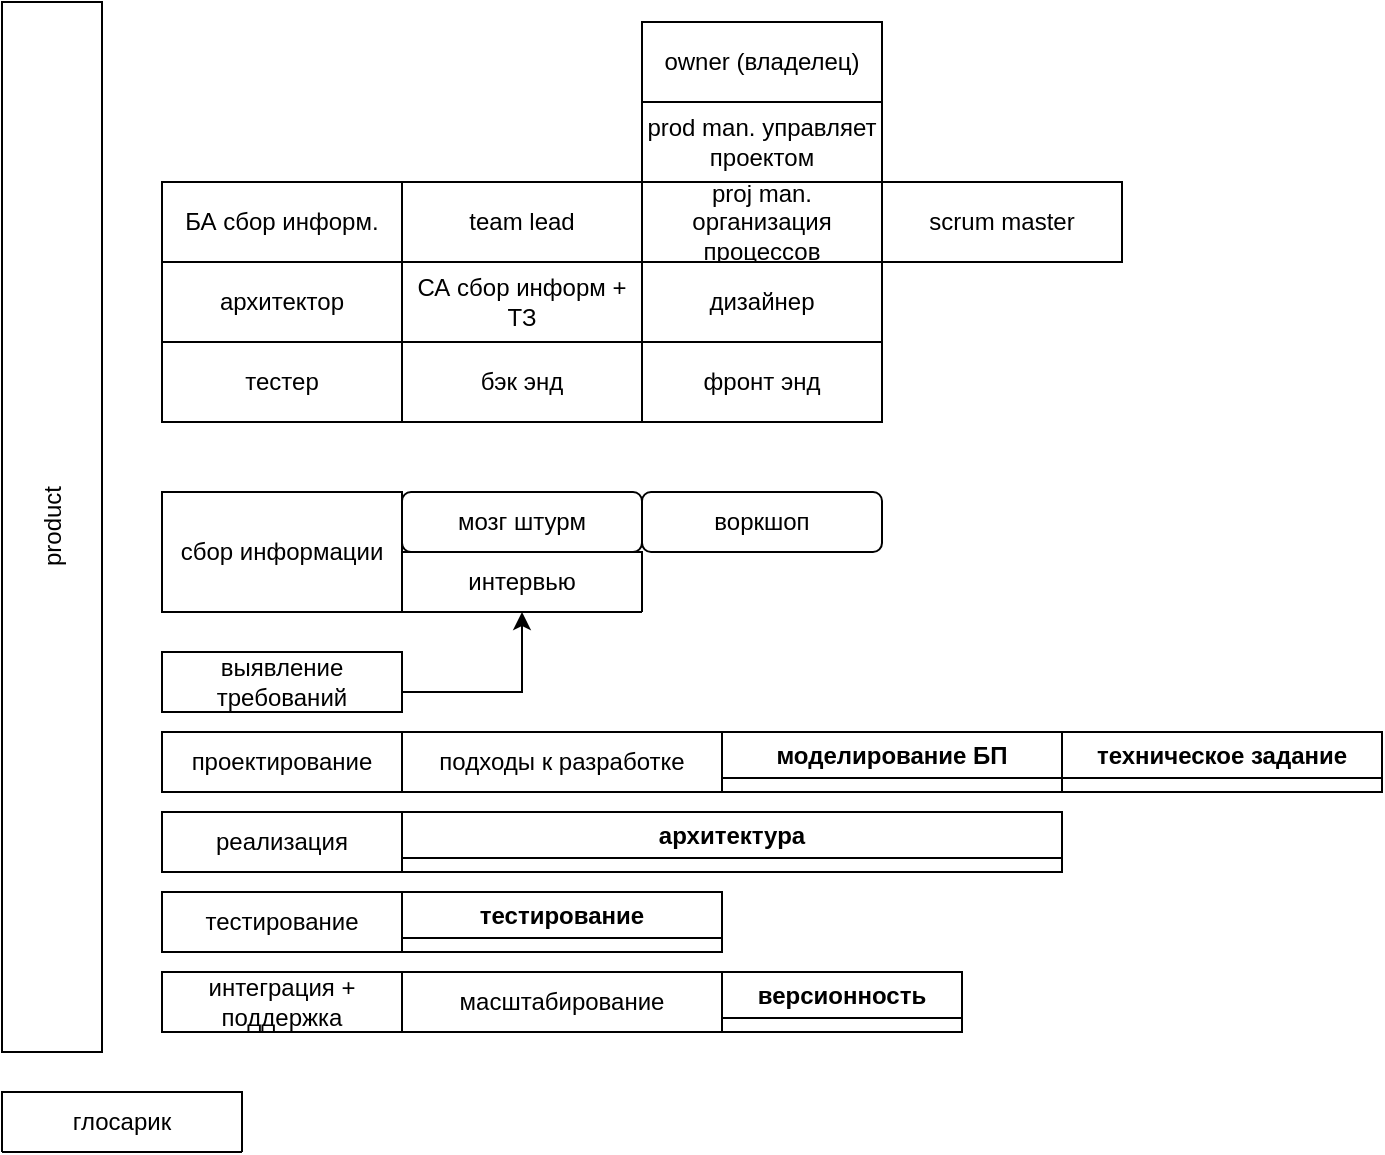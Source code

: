 <mxfile version="24.8.4">
  <diagram name="Страница — 1" id="axzcmo0ZvVUuVzOqP3-f">
    <mxGraphModel dx="1185" dy="651" grid="1" gridSize="10" guides="1" tooltips="1" connect="1" arrows="1" fold="1" page="1" pageScale="1" pageWidth="827" pageHeight="1169" math="0" shadow="0">
      <root>
        <mxCell id="0" />
        <mxCell id="1" parent="0" />
        <mxCell id="FlyFxrjDseqyHdytKtgx-31" value="сбор информации" style="rounded=0;whiteSpace=wrap;html=1;" parent="1" vertex="1">
          <mxGeometry x="120" y="720" width="120" height="60" as="geometry" />
        </mxCell>
        <mxCell id="FlyFxrjDseqyHdytKtgx-54" style="edgeStyle=orthogonalEdgeStyle;rounded=0;orthogonalLoop=1;jettySize=auto;html=1;entryX=0.5;entryY=1;entryDx=0;entryDy=0;" parent="1" source="FlyFxrjDseqyHdytKtgx-32" target="FlyFxrjDseqyHdytKtgx-36" edge="1">
          <mxGeometry relative="1" as="geometry">
            <Array as="points">
              <mxPoint x="300" y="820" />
            </Array>
          </mxGeometry>
        </mxCell>
        <mxCell id="FlyFxrjDseqyHdytKtgx-32" value="выявление требований" style="rounded=0;whiteSpace=wrap;html=1;" parent="1" vertex="1">
          <mxGeometry x="120" y="800" width="120" height="30" as="geometry" />
        </mxCell>
        <mxCell id="FlyFxrjDseqyHdytKtgx-33" value="мозг штурм" style="rounded=1;whiteSpace=wrap;html=1;" parent="1" vertex="1">
          <mxGeometry x="240" y="720" width="120" height="30" as="geometry" />
        </mxCell>
        <mxCell id="FlyFxrjDseqyHdytKtgx-35" value="воркшоп" style="rounded=1;whiteSpace=wrap;html=1;" parent="1" vertex="1">
          <mxGeometry x="360" y="720" width="120" height="30" as="geometry" />
        </mxCell>
        <mxCell id="FlyFxrjDseqyHdytKtgx-55" value="проектирование" style="rounded=0;whiteSpace=wrap;html=1;" parent="1" vertex="1">
          <mxGeometry x="120" y="840" width="120" height="30" as="geometry" />
        </mxCell>
        <mxCell id="FlyFxrjDseqyHdytKtgx-56" value="реализация" style="rounded=0;whiteSpace=wrap;html=1;" parent="1" vertex="1">
          <mxGeometry x="120" y="880" width="120" height="30" as="geometry" />
        </mxCell>
        <mxCell id="FlyFxrjDseqyHdytKtgx-57" value="тестирование" style="rounded=0;whiteSpace=wrap;html=1;" parent="1" vertex="1">
          <mxGeometry x="120" y="920" width="120" height="30" as="geometry" />
        </mxCell>
        <mxCell id="FlyFxrjDseqyHdytKtgx-58" value="интеграция + поддержка" style="rounded=0;whiteSpace=wrap;html=1;" parent="1" vertex="1">
          <mxGeometry x="120" y="960" width="120" height="30" as="geometry" />
        </mxCell>
        <mxCell id="FlyFxrjDseqyHdytKtgx-59" value="owner (владелец)" style="rounded=0;whiteSpace=wrap;html=1;" parent="1" vertex="1">
          <mxGeometry x="360" y="485" width="120" height="40" as="geometry" />
        </mxCell>
        <mxCell id="FlyFxrjDseqyHdytKtgx-60" value="prod man. управляет проектом" style="rounded=0;whiteSpace=wrap;html=1;" parent="1" vertex="1">
          <mxGeometry x="360" y="525" width="120" height="40" as="geometry" />
        </mxCell>
        <mxCell id="FlyFxrjDseqyHdytKtgx-61" value="proj man. организация процессов" style="rounded=0;whiteSpace=wrap;html=1;" parent="1" vertex="1">
          <mxGeometry x="360" y="565" width="120" height="40" as="geometry" />
        </mxCell>
        <mxCell id="FlyFxrjDseqyHdytKtgx-62" value="БА сбор информ." style="rounded=0;whiteSpace=wrap;html=1;" parent="1" vertex="1">
          <mxGeometry x="120" y="565" width="120" height="40" as="geometry" />
        </mxCell>
        <mxCell id="FlyFxrjDseqyHdytKtgx-63" value="СА сбор информ + ТЗ" style="rounded=0;whiteSpace=wrap;html=1;" parent="1" vertex="1">
          <mxGeometry x="240" y="605" width="120" height="40" as="geometry" />
        </mxCell>
        <mxCell id="FlyFxrjDseqyHdytKtgx-64" value="архитектор" style="rounded=0;whiteSpace=wrap;html=1;" parent="1" vertex="1">
          <mxGeometry x="120" y="605" width="120" height="40" as="geometry" />
        </mxCell>
        <mxCell id="FlyFxrjDseqyHdytKtgx-65" value="team lead" style="rounded=0;whiteSpace=wrap;html=1;" parent="1" vertex="1">
          <mxGeometry x="240" y="565" width="120" height="40" as="geometry" />
        </mxCell>
        <mxCell id="FlyFxrjDseqyHdytKtgx-66" value="дизайнер" style="rounded=0;whiteSpace=wrap;html=1;" parent="1" vertex="1">
          <mxGeometry x="360" y="605" width="120" height="40" as="geometry" />
        </mxCell>
        <mxCell id="FlyFxrjDseqyHdytKtgx-67" value="бэк энд" style="rounded=0;whiteSpace=wrap;html=1;" parent="1" vertex="1">
          <mxGeometry x="240" y="645" width="120" height="40" as="geometry" />
        </mxCell>
        <mxCell id="FlyFxrjDseqyHdytKtgx-68" value="фронт энд" style="rounded=0;whiteSpace=wrap;html=1;" parent="1" vertex="1">
          <mxGeometry x="360" y="645" width="120" height="40" as="geometry" />
        </mxCell>
        <mxCell id="FlyFxrjDseqyHdytKtgx-69" value="тестер" style="rounded=0;whiteSpace=wrap;html=1;" parent="1" vertex="1">
          <mxGeometry x="120" y="645" width="120" height="40" as="geometry" />
        </mxCell>
        <mxCell id="FlyFxrjDseqyHdytKtgx-70" value="scrum master" style="rounded=0;whiteSpace=wrap;html=1;" parent="1" vertex="1">
          <mxGeometry x="480" y="565" width="120" height="40" as="geometry" />
        </mxCell>
        <mxCell id="FlyFxrjDseqyHdytKtgx-71" value="product" style="rounded=0;whiteSpace=wrap;html=1;verticalAlign=middle;horizontal=0;" parent="1" vertex="1">
          <mxGeometry x="40" y="475" width="50" height="525" as="geometry" />
        </mxCell>
        <mxCell id="FlyFxrjDseqyHdytKtgx-127" value="тестирование" style="swimlane;whiteSpace=wrap;html=1;labelBackgroundColor=#FFFFFF;fillStyle=solid;" parent="1" vertex="1" collapsed="1">
          <mxGeometry x="240" y="920" width="160" height="30" as="geometry">
            <mxRectangle x="240" y="920" width="180" height="880" as="alternateBounds" />
          </mxGeometry>
        </mxCell>
        <mxCell id="st9Nu50ljxXsiS8LjL6p-2" value="виды тестов" style="swimlane;fontStyle=0;childLayout=stackLayout;horizontal=1;startSize=30;horizontalStack=0;resizeParent=1;resizeParentMax=0;resizeLast=0;collapsible=1;marginBottom=0;whiteSpace=wrap;html=1;" parent="FlyFxrjDseqyHdytKtgx-127" vertex="1" collapsed="1">
          <mxGeometry x="10" y="30" width="160" height="30" as="geometry">
            <mxRectangle x="10" y="30" width="140" height="740" as="alternateBounds" />
          </mxGeometry>
        </mxCell>
        <mxCell id="st9Nu50ljxXsiS8LjL6p-3" value="тест производительности (стабильность при работе)" style="text;strokeColor=default;fillColor=default;align=left;verticalAlign=middle;spacingLeft=4;spacingRight=4;overflow=hidden;points=[[0,0.5],[1,0.5]];portConstraint=eastwest;rotatable=0;whiteSpace=wrap;html=1;" parent="st9Nu50ljxXsiS8LjL6p-2" vertex="1">
          <mxGeometry y="30" width="140" height="70" as="geometry" />
        </mxCell>
        <mxCell id="st9Nu50ljxXsiS8LjL6p-6" value="нагрузочное тестирование (тест времени отклика и производительности)" style="text;strokeColor=default;fillColor=default;align=left;verticalAlign=middle;spacingLeft=4;spacingRight=4;overflow=hidden;points=[[0,0.5],[1,0.5]];portConstraint=eastwest;rotatable=0;whiteSpace=wrap;html=1;" parent="st9Nu50ljxXsiS8LjL6p-2" vertex="1">
          <mxGeometry y="100" width="140" height="60" as="geometry" />
        </mxCell>
        <mxCell id="st9Nu50ljxXsiS8LjL6p-11" value="тест масштабируемости (производительность сети под нагрузкой или без нее)" style="text;strokeColor=default;fillColor=default;align=left;verticalAlign=middle;spacingLeft=4;spacingRight=4;overflow=hidden;points=[[0,0.5],[1,0.5]];portConstraint=eastwest;rotatable=0;whiteSpace=wrap;html=1;" parent="st9Nu50ljxXsiS8LjL6p-2" vertex="1">
          <mxGeometry y="160" width="140" height="80" as="geometry" />
        </mxCell>
        <mxCell id="st9Nu50ljxXsiS8LjL6p-10" value="объемное тестирование (тесты с определенными объемами данных)" style="text;strokeColor=default;fillColor=default;align=left;verticalAlign=middle;spacingLeft=4;spacingRight=4;overflow=hidden;points=[[0,0.5],[1,0.5]];portConstraint=eastwest;rotatable=0;whiteSpace=wrap;html=1;" parent="st9Nu50ljxXsiS8LjL6p-2" vertex="1">
          <mxGeometry y="240" width="140" height="60" as="geometry" />
        </mxCell>
        <mxCell id="st9Nu50ljxXsiS8LjL6p-9" value="Стрессовое тестирование (запросами пока не упадет)" style="text;strokeColor=default;fillColor=default;align=left;verticalAlign=middle;spacingLeft=4;spacingRight=4;overflow=hidden;points=[[0,0.5],[1,0.5]];portConstraint=eastwest;rotatable=0;whiteSpace=wrap;html=1;" parent="st9Nu50ljxXsiS8LjL6p-2" vertex="1">
          <mxGeometry y="300" width="140" height="60" as="geometry" />
        </mxCell>
        <mxCell id="st9Nu50ljxXsiS8LjL6p-8" value="Инсталяционное (проверка на установку)" style="text;strokeColor=default;fillColor=default;align=left;verticalAlign=middle;spacingLeft=4;spacingRight=4;overflow=hidden;points=[[0,0.5],[1,0.5]];portConstraint=eastwest;rotatable=0;whiteSpace=wrap;html=1;" parent="st9Nu50ljxXsiS8LjL6p-2" vertex="1">
          <mxGeometry y="360" width="140" height="50" as="geometry" />
        </mxCell>
        <mxCell id="st9Nu50ljxXsiS8LjL6p-7" value="Интерфейсов (проверка соответствий интерф.)" style="text;strokeColor=default;fillColor=default;align=left;verticalAlign=middle;spacingLeft=4;spacingRight=4;overflow=hidden;points=[[0,0.5],[1,0.5]];portConstraint=eastwest;rotatable=0;whiteSpace=wrap;html=1;" parent="st9Nu50ljxXsiS8LjL6p-2" vertex="1">
          <mxGeometry y="410" width="140" height="60" as="geometry" />
        </mxCell>
        <mxCell id="st9Nu50ljxXsiS8LjL6p-14" value="Удобства пользования (юзабилити тесты)" style="text;strokeColor=default;fillColor=default;align=left;verticalAlign=middle;spacingLeft=4;spacingRight=4;overflow=hidden;points=[[0,0.5],[1,0.5]];portConstraint=eastwest;rotatable=0;whiteSpace=wrap;html=1;" parent="st9Nu50ljxXsiS8LjL6p-2" vertex="1">
          <mxGeometry y="470" width="140" height="30" as="geometry" />
        </mxCell>
        <mxCell id="st9Nu50ljxXsiS8LjL6p-13" value="Локализаций (она и есть локализация)" style="text;strokeColor=default;fillColor=default;align=left;verticalAlign=middle;spacingLeft=4;spacingRight=4;overflow=hidden;points=[[0,0.5],[1,0.5]];portConstraint=eastwest;rotatable=0;whiteSpace=wrap;html=1;" parent="st9Nu50ljxXsiS8LjL6p-2" vertex="1">
          <mxGeometry y="500" width="140" height="30" as="geometry" />
        </mxCell>
        <mxCell id="st9Nu50ljxXsiS8LjL6p-12" value="Безопасности&amp;nbsp;" style="text;strokeColor=default;fillColor=default;align=left;verticalAlign=middle;spacingLeft=4;spacingRight=4;overflow=hidden;points=[[0,0.5],[1,0.5]];portConstraint=eastwest;rotatable=0;whiteSpace=wrap;html=1;" parent="st9Nu50ljxXsiS8LjL6p-2" vertex="1">
          <mxGeometry y="530" width="140" height="30" as="geometry" />
        </mxCell>
        <mxCell id="st9Nu50ljxXsiS8LjL6p-4" value="Надежности (определенная нагрузка долгое время)" style="text;strokeColor=default;fillColor=default;align=left;verticalAlign=middle;spacingLeft=4;spacingRight=4;overflow=hidden;points=[[0,0.5],[1,0.5]];portConstraint=eastwest;rotatable=0;whiteSpace=wrap;html=1;" parent="st9Nu50ljxXsiS8LjL6p-2" vertex="1">
          <mxGeometry y="560" width="140" height="60" as="geometry" />
        </mxCell>
        <mxCell id="st9Nu50ljxXsiS8LjL6p-5" value="Регрессионное (тест старого функционала после внесения нового)" style="text;strokeColor=default;fillColor=default;align=left;verticalAlign=middle;spacingLeft=4;spacingRight=4;overflow=hidden;points=[[0,0.5],[1,0.5]];portConstraint=eastwest;rotatable=0;whiteSpace=wrap;html=1;" parent="st9Nu50ljxXsiS8LjL6p-2" vertex="1">
          <mxGeometry y="620" width="140" height="60" as="geometry" />
        </mxCell>
        <mxCell id="st9Nu50ljxXsiS8LjL6p-15" value="повторное (тесты старых багов)" style="text;strokeColor=default;fillColor=default;align=left;verticalAlign=middle;spacingLeft=4;spacingRight=4;overflow=hidden;points=[[0,0.5],[1,0.5]];portConstraint=eastwest;rotatable=0;whiteSpace=wrap;html=1;" parent="st9Nu50ljxXsiS8LjL6p-2" vertex="1">
          <mxGeometry y="680" width="140" height="60" as="geometry" />
        </mxCell>
        <mxCell id="st9Nu50ljxXsiS8LjL6p-16" value="классы тестов" style="swimlane;fontStyle=0;childLayout=stackLayout;horizontal=1;startSize=30;horizontalStack=0;resizeParent=1;resizeParentMax=0;resizeLast=0;collapsible=1;marginBottom=0;whiteSpace=wrap;html=1;" parent="FlyFxrjDseqyHdytKtgx-127" vertex="1" collapsed="1">
          <mxGeometry x="10" y="70" width="160" height="30" as="geometry">
            <mxRectangle x="10" y="70" width="160" height="430" as="alternateBounds" />
          </mxGeometry>
        </mxCell>
        <mxCell id="st9Nu50ljxXsiS8LjL6p-17" value="по запуску кода (статич. (без запуска) динамическое)" style="text;strokeColor=default;fillColor=default;align=left;verticalAlign=middle;spacingLeft=4;spacingRight=4;overflow=hidden;points=[[0,0.5],[1,0.5]];portConstraint=eastwest;rotatable=0;whiteSpace=wrap;html=1;" parent="st9Nu50ljxXsiS8LjL6p-16" vertex="1">
          <mxGeometry y="30" width="160" height="70" as="geometry" />
        </mxCell>
        <mxCell id="st9Nu50ljxXsiS8LjL6p-18" value="по доступу к коду (белый ящик - есть доступ, серый - частич и черный - нет)" style="text;strokeColor=default;fillColor=default;align=left;verticalAlign=middle;spacingLeft=4;spacingRight=4;overflow=hidden;points=[[0,0.5],[1,0.5]];portConstraint=eastwest;rotatable=0;whiteSpace=wrap;html=1;" parent="st9Nu50ljxXsiS8LjL6p-16" vertex="1">
          <mxGeometry y="100" width="160" height="60" as="geometry" />
        </mxCell>
        <mxCell id="st9Nu50ljxXsiS8LjL6p-30" value="по уровню детализации" style="swimlane;fontStyle=0;childLayout=stackLayout;horizontal=1;startSize=30;horizontalStack=0;resizeParent=1;resizeParentMax=0;resizeLast=0;collapsible=1;marginBottom=0;whiteSpace=wrap;html=1;" parent="st9Nu50ljxXsiS8LjL6p-16" vertex="1" collapsed="1">
          <mxGeometry y="160" width="160" height="30" as="geometry">
            <mxRectangle y="160" width="160" height="150" as="alternateBounds" />
          </mxGeometry>
        </mxCell>
        <mxCell id="st9Nu50ljxXsiS8LjL6p-31" value="модульное (тест 1 модуля)" style="text;strokeColor=default;fillColor=default;align=left;verticalAlign=middle;spacingLeft=4;spacingRight=4;overflow=hidden;points=[[0,0.5],[1,0.5]];portConstraint=eastwest;rotatable=0;whiteSpace=wrap;html=1;" parent="st9Nu50ljxXsiS8LjL6p-30" vertex="1">
          <mxGeometry y="30" width="160" height="30" as="geometry" />
        </mxCell>
        <mxCell id="st9Nu50ljxXsiS8LjL6p-32" value="Интеграционное (тест связи неск. модулей)" style="text;strokeColor=default;fillColor=default;align=left;verticalAlign=middle;spacingLeft=4;spacingRight=4;overflow=hidden;points=[[0,0.5],[1,0.5]];portConstraint=eastwest;rotatable=0;whiteSpace=wrap;html=1;" parent="st9Nu50ljxXsiS8LjL6p-30" vertex="1">
          <mxGeometry y="60" width="160" height="30" as="geometry" />
        </mxCell>
        <mxCell id="st9Nu50ljxXsiS8LjL6p-34" value="Системное (тест всей системы)" style="text;strokeColor=default;fillColor=default;align=left;verticalAlign=middle;spacingLeft=4;spacingRight=4;overflow=hidden;points=[[0,0.5],[1,0.5]];portConstraint=eastwest;rotatable=0;whiteSpace=wrap;html=1;" parent="st9Nu50ljxXsiS8LjL6p-30" vertex="1">
          <mxGeometry y="90" width="160" height="30" as="geometry" />
        </mxCell>
        <mxCell id="st9Nu50ljxXsiS8LjL6p-33" value="Приёмочное (тест перед сдачей проекта)" style="text;strokeColor=default;fillColor=default;align=left;verticalAlign=middle;spacingLeft=4;spacingRight=4;overflow=hidden;points=[[0,0.5],[1,0.5]];portConstraint=eastwest;rotatable=0;whiteSpace=wrap;html=1;" parent="st9Nu50ljxXsiS8LjL6p-30" vertex="1">
          <mxGeometry y="120" width="160" height="30" as="geometry" />
        </mxCell>
        <mxCell id="st9Nu50ljxXsiS8LjL6p-20" value="По автоматизации (ручное или авто)" style="text;strokeColor=default;fillColor=default;align=left;verticalAlign=middle;spacingLeft=4;spacingRight=4;overflow=hidden;points=[[0,0.5],[1,0.5]];portConstraint=eastwest;rotatable=0;whiteSpace=wrap;html=1;" parent="st9Nu50ljxXsiS8LjL6p-16" vertex="1">
          <mxGeometry y="190" width="160" height="40" as="geometry" />
        </mxCell>
        <mxCell id="st9Nu50ljxXsiS8LjL6p-21" value="По принципу работы ( позитивное - с корректн. данными , негативное с не кор. дан)" style="text;strokeColor=default;fillColor=default;align=left;verticalAlign=middle;spacingLeft=4;spacingRight=4;overflow=hidden;points=[[0,0.5],[1,0.5]];portConstraint=eastwest;rotatable=0;whiteSpace=wrap;html=1;" parent="st9Nu50ljxXsiS8LjL6p-16" vertex="1">
          <mxGeometry y="230" width="160" height="60" as="geometry" />
        </mxCell>
        <mxCell id="st9Nu50ljxXsiS8LjL6p-22" value="Инсталяционное (проверка на установку)" style="text;strokeColor=default;fillColor=default;align=left;verticalAlign=middle;spacingLeft=4;spacingRight=4;overflow=hidden;points=[[0,0.5],[1,0.5]];portConstraint=eastwest;rotatable=0;whiteSpace=wrap;html=1;" parent="st9Nu50ljxXsiS8LjL6p-16" vertex="1">
          <mxGeometry y="290" width="160" height="50" as="geometry" />
        </mxCell>
        <mxCell id="st9Nu50ljxXsiS8LjL6p-23" value="Интерфейсов (проверка соответствий интерф.)" style="text;strokeColor=default;fillColor=default;align=left;verticalAlign=middle;spacingLeft=4;spacingRight=4;overflow=hidden;points=[[0,0.5],[1,0.5]];portConstraint=eastwest;rotatable=0;whiteSpace=wrap;html=1;" parent="st9Nu50ljxXsiS8LjL6p-16" vertex="1">
          <mxGeometry y="340" width="160" height="60" as="geometry" />
        </mxCell>
        <mxCell id="st9Nu50ljxXsiS8LjL6p-24" value="Удобства пользования (юзабилити тесты)" style="text;strokeColor=default;fillColor=default;align=left;verticalAlign=middle;spacingLeft=4;spacingRight=4;overflow=hidden;points=[[0,0.5],[1,0.5]];portConstraint=eastwest;rotatable=0;whiteSpace=wrap;html=1;" parent="st9Nu50ljxXsiS8LjL6p-16" vertex="1">
          <mxGeometry y="400" width="160" height="30" as="geometry" />
        </mxCell>
        <mxCell id="st9Nu50ljxXsiS8LjL6p-48" value="глосарик" style="swimlane;fontStyle=0;childLayout=stackLayout;horizontal=1;startSize=30;horizontalStack=0;resizeParent=1;resizeParentMax=0;resizeLast=0;collapsible=1;marginBottom=0;whiteSpace=wrap;html=1;" parent="1" vertex="1" collapsed="1">
          <mxGeometry x="40" y="1020" width="120" height="30" as="geometry">
            <mxRectangle x="40" y="1020" width="280" height="150" as="alternateBounds" />
          </mxGeometry>
        </mxCell>
        <mxCell id="st9Nu50ljxXsiS8LjL6p-49" value="гетерогенность&amp;nbsp; - написание на разных языках" style="text;strokeColor=default;fillColor=default;align=left;verticalAlign=middle;spacingLeft=4;spacingRight=4;overflow=hidden;points=[[0,0.5],[1,0.5]];portConstraint=eastwest;rotatable=0;whiteSpace=wrap;html=1;" parent="st9Nu50ljxXsiS8LjL6p-48" vertex="1">
          <mxGeometry y="30" width="280" height="30" as="geometry" />
        </mxCell>
        <mxCell id="fMl_8oeA1-R9pS056J6B-14" value="принципы solid" style="swimlane;fontStyle=0;childLayout=stackLayout;horizontal=1;startSize=30;horizontalStack=0;resizeParent=1;resizeParentMax=0;resizeLast=0;collapsible=1;marginBottom=0;whiteSpace=wrap;html=1;" vertex="1" collapsed="1" parent="st9Nu50ljxXsiS8LjL6p-48">
          <mxGeometry y="60" width="280" height="30" as="geometry">
            <mxRectangle y="60" width="280" height="260" as="alternateBounds" />
          </mxGeometry>
        </mxCell>
        <mxCell id="fMl_8oeA1-R9pS056J6B-15" value="принцип единой ответственности (каждый класс имеет только одну зону ответственности)" style="text;strokeColor=default;fillColor=default;align=left;verticalAlign=middle;spacingLeft=4;spacingRight=4;overflow=hidden;points=[[0,0.5],[1,0.5]];portConstraint=eastwest;rotatable=0;whiteSpace=wrap;html=1;" vertex="1" parent="fMl_8oeA1-R9pS056J6B-14">
          <mxGeometry y="30" width="280" height="30" as="geometry" />
        </mxCell>
        <mxCell id="fMl_8oeA1-R9pS056J6B-16" value="принцип открытости/закрытости классы открыты для расширения , но закрыты для изменения" style="text;strokeColor=default;fillColor=default;align=left;verticalAlign=middle;spacingLeft=4;spacingRight=4;overflow=hidden;points=[[0,0.5],[1,0.5]];portConstraint=eastwest;rotatable=0;whiteSpace=wrap;html=1;" vertex="1" parent="fMl_8oeA1-R9pS056J6B-14">
          <mxGeometry y="60" width="280" height="50" as="geometry" />
        </mxCell>
        <mxCell id="fMl_8oeA1-R9pS056J6B-18" value="принцип разделения интерфейсов классы взаимодействуют только со своими интерфейсами" style="text;strokeColor=default;fillColor=default;align=left;verticalAlign=middle;spacingLeft=4;spacingRight=4;overflow=hidden;points=[[0,0.5],[1,0.5]];portConstraint=eastwest;rotatable=0;whiteSpace=wrap;html=1;" vertex="1" parent="fMl_8oeA1-R9pS056J6B-14">
          <mxGeometry y="110" width="280" height="50" as="geometry" />
        </mxCell>
        <mxCell id="fMl_8oeA1-R9pS056J6B-20" value="принцип заменяемости класс родитель должен быть заменяем детьми" style="text;strokeColor=default;fillColor=default;align=left;verticalAlign=middle;spacingLeft=4;spacingRight=4;overflow=hidden;points=[[0,0.5],[1,0.5]];portConstraint=eastwest;rotatable=0;whiteSpace=wrap;html=1;" vertex="1" parent="fMl_8oeA1-R9pS056J6B-14">
          <mxGeometry y="160" width="280" height="30" as="geometry" />
        </mxCell>
        <mxCell id="fMl_8oeA1-R9pS056J6B-19" value="принцип инверсии зависимостей абстракции не зависят от деталей, классы зависят от абстракций" style="text;strokeColor=default;fillColor=default;align=left;verticalAlign=middle;spacingLeft=4;spacingRight=4;overflow=hidden;points=[[0,0.5],[1,0.5]];portConstraint=eastwest;rotatable=0;whiteSpace=wrap;html=1;" vertex="1" parent="fMl_8oeA1-R9pS056J6B-14">
          <mxGeometry y="190" width="280" height="70" as="geometry" />
        </mxCell>
        <mxCell id="st9Nu50ljxXsiS8LjL6p-50" value="Item 2" style="text;strokeColor=default;fillColor=default;align=left;verticalAlign=middle;spacingLeft=4;spacingRight=4;overflow=hidden;points=[[0,0.5],[1,0.5]];portConstraint=eastwest;rotatable=0;whiteSpace=wrap;html=1;" parent="st9Nu50ljxXsiS8LjL6p-48" vertex="1">
          <mxGeometry y="90" width="280" height="30" as="geometry" />
        </mxCell>
        <mxCell id="st9Nu50ljxXsiS8LjL6p-51" value="Item 3" style="text;strokeColor=default;fillColor=default;align=left;verticalAlign=middle;spacingLeft=4;spacingRight=4;overflow=hidden;points=[[0,0.5],[1,0.5]];portConstraint=eastwest;rotatable=0;whiteSpace=wrap;html=1;" parent="st9Nu50ljxXsiS8LjL6p-48" vertex="1">
          <mxGeometry y="120" width="280" height="30" as="geometry" />
        </mxCell>
        <mxCell id="st9Nu50ljxXsiS8LjL6p-91" value="масштабирование" style="swimlane;fontStyle=0;childLayout=stackLayout;horizontal=1;startSize=30;horizontalStack=0;resizeParent=1;resizeParentMax=0;resizeLast=0;collapsible=1;marginBottom=0;whiteSpace=wrap;html=1;" parent="1" vertex="1" collapsed="1">
          <mxGeometry x="240" y="960" width="160" height="30" as="geometry">
            <mxRectangle x="240" y="960" width="160" height="130" as="alternateBounds" />
          </mxGeometry>
        </mxCell>
        <mxCell id="st9Nu50ljxXsiS8LjL6p-106" value="Вертикальное - увеличение мощности серверов" style="text;strokeColor=default;fillColor=default;align=left;verticalAlign=middle;spacingLeft=4;spacingRight=4;overflow=hidden;points=[[0,0.5],[1,0.5]];portConstraint=eastwest;rotatable=0;whiteSpace=wrap;html=1;" parent="st9Nu50ljxXsiS8LjL6p-91" vertex="1">
          <mxGeometry y="30" width="160" height="50" as="geometry" />
        </mxCell>
        <mxCell id="st9Nu50ljxXsiS8LjL6p-107" value="Горизонтальное - увеличение количества нод" style="text;strokeColor=default;fillColor=default;align=left;verticalAlign=middle;spacingLeft=4;spacingRight=4;overflow=hidden;points=[[0,0.5],[1,0.5]];portConstraint=eastwest;rotatable=0;whiteSpace=wrap;html=1;" parent="st9Nu50ljxXsiS8LjL6p-91" vertex="1">
          <mxGeometry y="80" width="160" height="50" as="geometry" />
        </mxCell>
        <mxCell id="FlyFxrjDseqyHdytKtgx-126" value="архитектура" style="swimlane;whiteSpace=wrap;html=1;" parent="1" vertex="1" collapsed="1">
          <mxGeometry x="240" y="880" width="330" height="30" as="geometry">
            <mxRectangle x="240" y="880" width="520" height="650" as="alternateBounds" />
          </mxGeometry>
        </mxCell>
        <mxCell id="st9Nu50ljxXsiS8LjL6p-35" value="" style="rounded=0;whiteSpace=wrap;html=1;" parent="FlyFxrjDseqyHdytKtgx-126" vertex="1">
          <mxGeometry y="20" width="520" height="620" as="geometry" />
        </mxCell>
        <mxCell id="st9Nu50ljxXsiS8LjL6p-47" value="шина(оркестрация)" style="swimlane;whiteSpace=wrap;html=1;" parent="FlyFxrjDseqyHdytKtgx-126" vertex="1" collapsed="1">
          <mxGeometry y="110" width="160" height="30" as="geometry">
            <mxRectangle y="110" width="160" height="370" as="alternateBounds" />
          </mxGeometry>
        </mxCell>
        <mxCell id="st9Nu50ljxXsiS8LjL6p-36" value="" style="rounded=0;whiteSpace=wrap;html=1;" parent="st9Nu50ljxXsiS8LjL6p-47" vertex="1">
          <mxGeometry y="30" width="160" height="320" as="geometry" />
        </mxCell>
        <mxCell id="st9Nu50ljxXsiS8LjL6p-45" style="edgeStyle=orthogonalEdgeStyle;rounded=0;orthogonalLoop=1;jettySize=auto;html=1;entryX=1;entryY=0.5;entryDx=0;entryDy=0;fillColor=#f8cecc;strokeColor=#b85450;" parent="st9Nu50ljxXsiS8LjL6p-47" source="st9Nu50ljxXsiS8LjL6p-38" target="st9Nu50ljxXsiS8LjL6p-42" edge="1">
          <mxGeometry relative="1" as="geometry">
            <Array as="points">
              <mxPoint x="120" y="285" />
            </Array>
          </mxGeometry>
        </mxCell>
        <mxCell id="st9Nu50ljxXsiS8LjL6p-37" value="принцип работы" style="rounded=0;whiteSpace=wrap;html=1;" parent="st9Nu50ljxXsiS8LjL6p-47" vertex="1">
          <mxGeometry y="30" width="160" height="20" as="geometry" />
        </mxCell>
        <mxCell id="st9Nu50ljxXsiS8LjL6p-43" style="edgeStyle=orthogonalEdgeStyle;rounded=0;orthogonalLoop=1;jettySize=auto;html=1;entryX=1;entryY=0.5;entryDx=0;entryDy=0;fillColor=#d5e8d4;strokeColor=#82b366;" parent="st9Nu50ljxXsiS8LjL6p-47" source="st9Nu50ljxXsiS8LjL6p-38" target="st9Nu50ljxXsiS8LjL6p-40" edge="1">
          <mxGeometry relative="1" as="geometry">
            <Array as="points">
              <mxPoint x="120" y="205" />
            </Array>
          </mxGeometry>
        </mxCell>
        <mxCell id="st9Nu50ljxXsiS8LjL6p-44" style="edgeStyle=orthogonalEdgeStyle;rounded=0;orthogonalLoop=1;jettySize=auto;html=1;entryX=1;entryY=0.5;entryDx=0;entryDy=0;fillColor=#d5e8d4;strokeColor=#82b366;" parent="st9Nu50ljxXsiS8LjL6p-47" source="st9Nu50ljxXsiS8LjL6p-38" target="st9Nu50ljxXsiS8LjL6p-41" edge="1">
          <mxGeometry relative="1" as="geometry">
            <Array as="points">
              <mxPoint x="120" y="245" />
            </Array>
          </mxGeometry>
        </mxCell>
        <mxCell id="st9Nu50ljxXsiS8LjL6p-38" value="&lt;div&gt;&lt;br&gt;&lt;/div&gt;&lt;div&gt;шина&lt;/div&gt;&lt;div&gt;&lt;br&gt;&lt;/div&gt;&lt;div&gt;&lt;br&gt;&lt;/div&gt;{event1: callserv[1,2]}" style="rounded=0;whiteSpace=wrap;html=1;" parent="st9Nu50ljxXsiS8LjL6p-47" vertex="1">
          <mxGeometry x="70" y="70" width="80" height="90" as="geometry" />
        </mxCell>
        <mxCell id="st9Nu50ljxXsiS8LjL6p-39" value="event1" style="shape=step;perimeter=stepPerimeter;whiteSpace=wrap;html=1;fixedSize=1;size=10;" parent="st9Nu50ljxXsiS8LjL6p-47" vertex="1">
          <mxGeometry x="10" y="70" width="60" height="21" as="geometry" />
        </mxCell>
        <mxCell id="st9Nu50ljxXsiS8LjL6p-40" value="service1" style="shape=process;whiteSpace=wrap;html=1;backgroundOutline=1;" parent="st9Nu50ljxXsiS8LjL6p-47" vertex="1">
          <mxGeometry x="5" y="190" width="60" height="30" as="geometry" />
        </mxCell>
        <mxCell id="st9Nu50ljxXsiS8LjL6p-41" value="service2" style="shape=process;whiteSpace=wrap;html=1;backgroundOutline=1;" parent="st9Nu50ljxXsiS8LjL6p-47" vertex="1">
          <mxGeometry x="5" y="230" width="60" height="30" as="geometry" />
        </mxCell>
        <mxCell id="st9Nu50ljxXsiS8LjL6p-42" value="service3" style="shape=process;whiteSpace=wrap;html=1;backgroundOutline=1;" parent="st9Nu50ljxXsiS8LjL6p-47" vertex="1">
          <mxGeometry x="5" y="270" width="60" height="30" as="geometry" />
        </mxCell>
        <mxCell id="st9Nu50ljxXsiS8LjL6p-46" value="service func:&lt;div&gt;sub/unsub&lt;br&gt;&lt;/div&gt;" style="shape=process;whiteSpace=wrap;html=1;backgroundOutline=1;size=0.071;" parent="st9Nu50ljxXsiS8LjL6p-47" vertex="1">
          <mxGeometry x="10" y="310" width="140" height="30" as="geometry" />
        </mxCell>
        <mxCell id="st9Nu50ljxXsiS8LjL6p-52" value="управление данными в распред. системах" style="swimlane;whiteSpace=wrap;html=1;fillColor=#f8cecc;strokeColor=#b85450;" parent="FlyFxrjDseqyHdytKtgx-126" vertex="1" collapsed="1">
          <mxGeometry y="30" width="160" height="30" as="geometry">
            <mxRectangle y="30" width="200" height="207.5" as="alternateBounds" />
          </mxGeometry>
        </mxCell>
        <mxCell id="st9Nu50ljxXsiS8LjL6p-53" value="" style="rounded=0;whiteSpace=wrap;html=1;" parent="st9Nu50ljxXsiS8LjL6p-52" vertex="1">
          <mxGeometry y="32.5" width="200" height="175" as="geometry" />
        </mxCell>
        <mxCell id="st9Nu50ljxXsiS8LjL6p-54" value="централиз" style="rounded=0;whiteSpace=wrap;html=1;" parent="st9Nu50ljxXsiS8LjL6p-52" vertex="1">
          <mxGeometry x="10" y="47.5" width="80" height="15" as="geometry" />
        </mxCell>
        <mxCell id="st9Nu50ljxXsiS8LjL6p-55" value="" style="endArrow=none;dashed=1;html=1;dashPattern=1 3;strokeWidth=2;rounded=0;" parent="st9Nu50ljxXsiS8LjL6p-52" edge="1">
          <mxGeometry width="50" height="50" relative="1" as="geometry">
            <mxPoint x="30" y="127.5" as="sourcePoint" />
            <mxPoint x="30" y="67.5" as="targetPoint" />
          </mxGeometry>
        </mxCell>
        <mxCell id="st9Nu50ljxXsiS8LjL6p-56" value="хореография" style="rounded=0;whiteSpace=wrap;html=1;" parent="st9Nu50ljxXsiS8LjL6p-52" vertex="1">
          <mxGeometry x="10" y="87.5" width="80" height="15" as="geometry" />
        </mxCell>
        <mxCell id="st9Nu50ljxXsiS8LjL6p-57" value="оркестровка" style="rounded=0;whiteSpace=wrap;html=1;" parent="st9Nu50ljxXsiS8LjL6p-52" vertex="1">
          <mxGeometry x="10" y="112.5" width="80" height="15" as="geometry" />
        </mxCell>
        <mxCell id="st9Nu50ljxXsiS8LjL6p-58" value="децентрализ" style="rounded=0;whiteSpace=wrap;html=1;" parent="st9Nu50ljxXsiS8LjL6p-52" vertex="1">
          <mxGeometry x="110" y="47.5" width="80" height="15" as="geometry" />
        </mxCell>
        <mxCell id="st9Nu50ljxXsiS8LjL6p-76" value="виды архитектур" style="swimlane;whiteSpace=wrap;html=1;" parent="FlyFxrjDseqyHdytKtgx-126" vertex="1" collapsed="1">
          <mxGeometry x="200" y="30" width="230" height="30" as="geometry">
            <mxRectangle x="200" y="30" width="320" height="600" as="alternateBounds" />
          </mxGeometry>
        </mxCell>
        <mxCell id="st9Nu50ljxXsiS8LjL6p-77" value="монолит" style="swimlane;whiteSpace=wrap;html=1;" parent="st9Nu50ljxXsiS8LjL6p-76" vertex="1" collapsed="1">
          <mxGeometry x="3" y="35" width="90" height="30" as="geometry">
            <mxRectangle x="3" y="35" width="234" height="200" as="alternateBounds" />
          </mxGeometry>
        </mxCell>
        <mxCell id="st9Nu50ljxXsiS8LjL6p-81" value="плюсы" style="swimlane;fontStyle=0;childLayout=stackLayout;horizontal=1;startSize=30;horizontalStack=0;resizeParent=1;resizeParentMax=0;resizeLast=0;collapsible=1;marginBottom=0;whiteSpace=wrap;html=1;" parent="st9Nu50ljxXsiS8LjL6p-77" vertex="1" collapsed="1">
          <mxGeometry y="60" width="110" height="30" as="geometry">
            <mxRectangle y="60" width="110" height="200" as="alternateBounds" />
          </mxGeometry>
        </mxCell>
        <mxCell id="st9Nu50ljxXsiS8LjL6p-82" value="простота , легкость разработки" style="text;strokeColor=default;fillColor=default;align=left;verticalAlign=middle;spacingLeft=4;spacingRight=4;overflow=hidden;points=[[0,0.5],[1,0.5]];portConstraint=eastwest;rotatable=0;whiteSpace=wrap;html=1;" parent="st9Nu50ljxXsiS8LjL6p-81" vertex="1">
          <mxGeometry y="30" width="110" height="60" as="geometry" />
        </mxCell>
        <mxCell id="st9Nu50ljxXsiS8LjL6p-83" value="производительность и эффективность (все сервисы внутри одного процесса)" style="text;strokeColor=default;fillColor=default;align=left;verticalAlign=middle;spacingLeft=4;spacingRight=4;overflow=hidden;points=[[0,0.5],[1,0.5]];portConstraint=eastwest;rotatable=0;whiteSpace=wrap;html=1;" parent="st9Nu50ljxXsiS8LjL6p-81" vertex="1">
          <mxGeometry y="90" width="110" height="80" as="geometry" />
        </mxCell>
        <mxCell id="st9Nu50ljxXsiS8LjL6p-84" value="прямой доступ к бд" style="text;strokeColor=default;fillColor=default;align=left;verticalAlign=middle;spacingLeft=4;spacingRight=4;overflow=hidden;points=[[0,0.5],[1,0.5]];portConstraint=eastwest;rotatable=0;whiteSpace=wrap;html=1;" parent="st9Nu50ljxXsiS8LjL6p-81" vertex="1">
          <mxGeometry y="170" width="110" height="30" as="geometry" />
        </mxCell>
        <mxCell id="st9Nu50ljxXsiS8LjL6p-85" value="минусы" style="swimlane;fontStyle=0;childLayout=stackLayout;horizontal=1;startSize=30;horizontalStack=0;resizeParent=1;resizeParentMax=0;resizeLast=0;collapsible=1;marginBottom=0;whiteSpace=wrap;html=1;" parent="st9Nu50ljxXsiS8LjL6p-77" vertex="1" collapsed="1">
          <mxGeometry x="120" y="60" width="110" height="30" as="geometry">
            <mxRectangle x="120" y="60" width="110" height="140" as="alternateBounds" />
          </mxGeometry>
        </mxCell>
        <mxCell id="st9Nu50ljxXsiS8LjL6p-86" value="масштабирование" style="text;strokeColor=default;fillColor=default;align=left;verticalAlign=middle;spacingLeft=4;spacingRight=4;overflow=hidden;points=[[0,0.5],[1,0.5]];portConstraint=eastwest;rotatable=0;whiteSpace=wrap;html=1;" parent="st9Nu50ljxXsiS8LjL6p-85" vertex="1">
          <mxGeometry y="30" width="110" height="30" as="geometry" />
        </mxCell>
        <mxCell id="st9Nu50ljxXsiS8LjL6p-87" value="развертывание и обслуживание" style="text;strokeColor=default;fillColor=default;align=left;verticalAlign=middle;spacingLeft=4;spacingRight=4;overflow=hidden;points=[[0,0.5],[1,0.5]];portConstraint=eastwest;rotatable=0;whiteSpace=wrap;html=1;" parent="st9Nu50ljxXsiS8LjL6p-85" vertex="1">
          <mxGeometry y="60" width="110" height="30" as="geometry" />
        </mxCell>
        <mxCell id="st9Nu50ljxXsiS8LjL6p-88" value="сложность внедрения новых технологий" style="text;strokeColor=default;fillColor=default;align=left;verticalAlign=middle;spacingLeft=4;spacingRight=4;overflow=hidden;points=[[0,0.5],[1,0.5]];portConstraint=eastwest;rotatable=0;whiteSpace=wrap;html=1;" parent="st9Nu50ljxXsiS8LjL6p-85" vertex="1">
          <mxGeometry y="90" width="110" height="50" as="geometry" />
        </mxCell>
        <mxCell id="st9Nu50ljxXsiS8LjL6p-78" value="единое приложение с одной бд" style="rounded=0;whiteSpace=wrap;html=1;" parent="st9Nu50ljxXsiS8LjL6p-77" vertex="1">
          <mxGeometry y="32.5" width="230" height="20" as="geometry" />
        </mxCell>
        <mxCell id="st9Nu50ljxXsiS8LjL6p-108" value="микросервисы" style="swimlane;whiteSpace=wrap;html=1;" parent="st9Nu50ljxXsiS8LjL6p-76" vertex="1" collapsed="1">
          <mxGeometry x="3" y="80" width="90" height="30" as="geometry">
            <mxRectangle x="3" y="80" width="234" height="360" as="alternateBounds" />
          </mxGeometry>
        </mxCell>
        <mxCell id="st9Nu50ljxXsiS8LjL6p-109" value="Набор сервисов взаимодействующих друг с другом. Каждый сервис - атомарен" style="rounded=0;whiteSpace=wrap;html=1;" parent="st9Nu50ljxXsiS8LjL6p-108" vertex="1">
          <mxGeometry x="2" y="30" width="230" height="80" as="geometry" />
        </mxCell>
        <mxCell id="st9Nu50ljxXsiS8LjL6p-110" value="плюсы" style="swimlane;fontStyle=0;childLayout=stackLayout;horizontal=1;startSize=30;horizontalStack=0;resizeParent=1;resizeParentMax=0;resizeLast=0;collapsible=1;marginBottom=0;whiteSpace=wrap;html=1;" parent="st9Nu50ljxXsiS8LjL6p-108" vertex="1">
          <mxGeometry x="2" y="120" width="110" height="150" as="geometry">
            <mxRectangle x="10" y="120" width="110" height="30" as="alternateBounds" />
          </mxGeometry>
        </mxCell>
        <mxCell id="st9Nu50ljxXsiS8LjL6p-111" value="масштабируемость и гибкость" style="text;strokeColor=default;fillColor=default;align=left;verticalAlign=middle;spacingLeft=4;spacingRight=4;overflow=hidden;points=[[0,0.5],[1,0.5]];portConstraint=eastwest;rotatable=0;whiteSpace=wrap;html=1;" parent="st9Nu50ljxXsiS8LjL6p-110" vertex="1">
          <mxGeometry y="30" width="110" height="40" as="geometry" />
        </mxCell>
        <mxCell id="st9Nu50ljxXsiS8LjL6p-112" value="технологическая независимость компонентов" style="text;strokeColor=default;fillColor=default;align=left;verticalAlign=middle;spacingLeft=4;spacingRight=4;overflow=hidden;points=[[0,0.5],[1,0.5]];portConstraint=eastwest;rotatable=0;whiteSpace=wrap;html=1;" parent="st9Nu50ljxXsiS8LjL6p-110" vertex="1">
          <mxGeometry y="70" width="110" height="50" as="geometry" />
        </mxCell>
        <mxCell id="st9Nu50ljxXsiS8LjL6p-113" value="непрерывная доставка и развертывание" style="text;strokeColor=default;fillColor=default;align=left;verticalAlign=middle;spacingLeft=4;spacingRight=4;overflow=hidden;points=[[0,0.5],[1,0.5]];portConstraint=eastwest;rotatable=0;whiteSpace=wrap;html=1;" parent="st9Nu50ljxXsiS8LjL6p-110" vertex="1">
          <mxGeometry y="120" width="110" height="30" as="geometry" />
        </mxCell>
        <mxCell id="st9Nu50ljxXsiS8LjL6p-114" value="минусы" style="swimlane;fontStyle=0;childLayout=stackLayout;horizontal=1;startSize=30;horizontalStack=0;resizeParent=1;resizeParentMax=0;resizeLast=0;collapsible=1;marginBottom=0;whiteSpace=wrap;html=1;" parent="st9Nu50ljxXsiS8LjL6p-108" vertex="1">
          <mxGeometry x="122" y="120" width="110" height="210" as="geometry">
            <mxRectangle x="130" y="120" width="110" height="30" as="alternateBounds" />
          </mxGeometry>
        </mxCell>
        <mxCell id="st9Nu50ljxXsiS8LjL6p-115" value="сложность управления" style="text;strokeColor=default;fillColor=default;align=left;verticalAlign=middle;spacingLeft=4;spacingRight=4;overflow=hidden;points=[[0,0.5],[1,0.5]];portConstraint=eastwest;rotatable=0;whiteSpace=wrap;html=1;" parent="st9Nu50ljxXsiS8LjL6p-114" vertex="1">
          <mxGeometry y="30" width="110" height="30" as="geometry" />
        </mxCell>
        <mxCell id="st9Nu50ljxXsiS8LjL6p-116" value="стоимость" style="text;strokeColor=default;fillColor=default;align=left;verticalAlign=middle;spacingLeft=4;spacingRight=4;overflow=hidden;points=[[0,0.5],[1,0.5]];portConstraint=eastwest;rotatable=0;whiteSpace=wrap;html=1;" parent="st9Nu50ljxXsiS8LjL6p-114" vertex="1">
          <mxGeometry y="60" width="110" height="30" as="geometry" />
        </mxCell>
        <mxCell id="st9Nu50ljxXsiS8LjL6p-126" value="безопасность" style="text;strokeColor=default;fillColor=default;align=left;verticalAlign=middle;spacingLeft=4;spacingRight=4;overflow=hidden;points=[[0,0.5],[1,0.5]];portConstraint=eastwest;rotatable=0;whiteSpace=wrap;html=1;" parent="st9Nu50ljxXsiS8LjL6p-114" vertex="1">
          <mxGeometry y="90" width="110" height="30" as="geometry" />
        </mxCell>
        <mxCell id="st9Nu50ljxXsiS8LjL6p-128" value="мониторинг необходим" style="text;strokeColor=default;fillColor=default;align=left;verticalAlign=middle;spacingLeft=4;spacingRight=4;overflow=hidden;points=[[0,0.5],[1,0.5]];portConstraint=eastwest;rotatable=0;whiteSpace=wrap;html=1;" parent="st9Nu50ljxXsiS8LjL6p-114" vertex="1">
          <mxGeometry y="120" width="110" height="30" as="geometry" />
        </mxCell>
        <mxCell id="st9Nu50ljxXsiS8LjL6p-127" value="снижение производительности" style="text;strokeColor=default;fillColor=default;align=left;verticalAlign=middle;spacingLeft=4;spacingRight=4;overflow=hidden;points=[[0,0.5],[1,0.5]];portConstraint=eastwest;rotatable=0;whiteSpace=wrap;html=1;" parent="st9Nu50ljxXsiS8LjL6p-114" vertex="1">
          <mxGeometry y="150" width="110" height="30" as="geometry" />
        </mxCell>
        <mxCell id="st9Nu50ljxXsiS8LjL6p-117" value="не целостность данных" style="text;strokeColor=default;fillColor=default;align=left;verticalAlign=middle;spacingLeft=4;spacingRight=4;overflow=hidden;points=[[0,0.5],[1,0.5]];portConstraint=eastwest;rotatable=0;whiteSpace=wrap;html=1;" parent="st9Nu50ljxXsiS8LjL6p-114" vertex="1">
          <mxGeometry y="180" width="110" height="30" as="geometry" />
        </mxCell>
        <mxCell id="fMl_8oeA1-R9pS056J6B-1" value="SOE&amp;nbsp;" style="swimlane;whiteSpace=wrap;html=1;" vertex="1" collapsed="1" parent="st9Nu50ljxXsiS8LjL6p-76">
          <mxGeometry x="100" y="80" width="130" height="30" as="geometry">
            <mxRectangle x="100" y="80" width="200" height="360" as="alternateBounds" />
          </mxGeometry>
        </mxCell>
        <mxCell id="fMl_8oeA1-R9pS056J6B-2" value="сервис ориентированная архитектура подразумевает модульность приложений с единой системой управления (шиной)" style="rounded=0;whiteSpace=wrap;html=1;" vertex="1" parent="fMl_8oeA1-R9pS056J6B-1">
          <mxGeometry x="2" y="30" width="188" height="80" as="geometry" />
        </mxCell>
        <mxCell id="fMl_8oeA1-R9pS056J6B-21" value="каждый модуль обладает своим интерфейсом" style="rounded=0;whiteSpace=wrap;html=1;" vertex="1" parent="fMl_8oeA1-R9pS056J6B-1">
          <mxGeometry x="2" y="120" width="188" height="60" as="geometry" />
        </mxCell>
        <mxCell id="fMl_8oeA1-R9pS056J6B-22" value="все модули управляются единим центром управления" style="rounded=0;whiteSpace=wrap;html=1;" vertex="1" parent="fMl_8oeA1-R9pS056J6B-1">
          <mxGeometry x="3" y="190" width="187" height="60" as="geometry" />
        </mxCell>
        <mxCell id="st9Nu50ljxXsiS8LjL6p-119" value="этапы разбивки на микросервисы" style="swimlane;fontStyle=0;childLayout=stackLayout;horizontal=1;startSize=30;horizontalStack=0;resizeParent=1;resizeParentMax=0;resizeLast=0;collapsible=1;marginBottom=0;whiteSpace=wrap;html=1;" parent="st9Nu50ljxXsiS8LjL6p-76" vertex="1" collapsed="1">
          <mxGeometry x="100" y="35" width="130" height="30" as="geometry">
            <mxRectangle x="100" y="35" width="130" height="440" as="alternateBounds" />
          </mxGeometry>
        </mxCell>
        <mxCell id="st9Nu50ljxXsiS8LjL6p-120" value="анализ функциональности (разбивка на компоненты и модули)" style="text;strokeColor=default;fillColor=default;align=left;verticalAlign=middle;spacingLeft=4;spacingRight=4;overflow=hidden;points=[[0,0.5],[1,0.5]];portConstraint=eastwest;rotatable=0;whiteSpace=wrap;html=1;" parent="st9Nu50ljxXsiS8LjL6p-119" vertex="1">
          <mxGeometry y="30" width="130" height="80" as="geometry" />
        </mxCell>
        <mxCell id="st9Nu50ljxXsiS8LjL6p-121" value="Определение интерфейсов (явные интерфейсы взаимодействия компонентов Апи , сообщения и проч.)" style="text;strokeColor=default;fillColor=default;align=left;verticalAlign=middle;spacingLeft=4;spacingRight=4;overflow=hidden;points=[[0,0.5],[1,0.5]];portConstraint=eastwest;rotatable=0;whiteSpace=wrap;html=1;" parent="st9Nu50ljxXsiS8LjL6p-119" vertex="1">
          <mxGeometry y="110" width="130" height="100" as="geometry" />
        </mxCell>
        <mxCell id="st9Nu50ljxXsiS8LjL6p-122" value="Границы данных (распределение данных между сервисами )структура бд" style="text;strokeColor=default;fillColor=default;align=left;verticalAlign=middle;spacingLeft=4;spacingRight=4;overflow=hidden;points=[[0,0.5],[1,0.5]];portConstraint=eastwest;rotatable=0;whiteSpace=wrap;html=1;" parent="st9Nu50ljxXsiS8LjL6p-119" vertex="1">
          <mxGeometry y="210" width="130" height="80" as="geometry" />
        </mxCell>
        <mxCell id="st9Nu50ljxXsiS8LjL6p-125" value="поэтапное развертывание (разработка)" style="text;strokeColor=default;fillColor=default;align=left;verticalAlign=middle;spacingLeft=4;spacingRight=4;overflow=hidden;points=[[0,0.5],[1,0.5]];portConstraint=eastwest;rotatable=0;whiteSpace=wrap;html=1;" parent="st9Nu50ljxXsiS8LjL6p-119" vertex="1">
          <mxGeometry y="290" width="130" height="50" as="geometry" />
        </mxCell>
        <mxCell id="st9Nu50ljxXsiS8LjL6p-124" value="Управление зависимостями и коммуникацией между компонентами" style="text;strokeColor=default;fillColor=default;align=left;verticalAlign=middle;spacingLeft=4;spacingRight=4;overflow=hidden;points=[[0,0.5],[1,0.5]];portConstraint=eastwest;rotatable=0;whiteSpace=wrap;html=1;" parent="st9Nu50ljxXsiS8LjL6p-119" vertex="1">
          <mxGeometry y="340" width="130" height="70" as="geometry" />
        </mxCell>
        <mxCell id="st9Nu50ljxXsiS8LjL6p-123" value="мониторинг и отладка" style="text;strokeColor=default;fillColor=default;align=left;verticalAlign=middle;spacingLeft=4;spacingRight=4;overflow=hidden;points=[[0,0.5],[1,0.5]];portConstraint=eastwest;rotatable=0;whiteSpace=wrap;html=1;" parent="st9Nu50ljxXsiS8LjL6p-119" vertex="1">
          <mxGeometry y="410" width="130" height="30" as="geometry" />
        </mxCell>
        <mxCell id="st9Nu50ljxXsiS8LjL6p-59" value="брокер (хореография)" style="swimlane;whiteSpace=wrap;html=1;" parent="FlyFxrjDseqyHdytKtgx-126" vertex="1" collapsed="1">
          <mxGeometry y="70" width="160" height="30" as="geometry">
            <mxRectangle y="70" width="280" height="580" as="alternateBounds" />
          </mxGeometry>
        </mxCell>
        <mxCell id="st9Nu50ljxXsiS8LjL6p-60" value="" style="rounded=0;whiteSpace=wrap;html=1;" parent="st9Nu50ljxXsiS8LjL6p-59" vertex="1">
          <mxGeometry y="25" width="280" height="555" as="geometry" />
        </mxCell>
        <mxCell id="st9Nu50ljxXsiS8LjL6p-61" value="принцип работы" style="rounded=0;whiteSpace=wrap;html=1;" parent="st9Nu50ljxXsiS8LjL6p-59" vertex="1">
          <mxGeometry y="40" width="280" height="20" as="geometry" />
        </mxCell>
        <mxCell id="st9Nu50ljxXsiS8LjL6p-62" value="event1" style="shape=step;perimeter=stepPerimeter;whiteSpace=wrap;html=1;fixedSize=1;size=10;" parent="st9Nu50ljxXsiS8LjL6p-59" vertex="1">
          <mxGeometry x="47" y="90" width="60" height="21" as="geometry" />
        </mxCell>
        <mxCell id="st9Nu50ljxXsiS8LjL6p-63" value="очередь" style="shape=cylinder3;whiteSpace=wrap;html=1;boundedLbl=1;backgroundOutline=1;size=15;" parent="st9Nu50ljxXsiS8LjL6p-59" vertex="1">
          <mxGeometry x="107" y="80" width="60" height="80" as="geometry" />
        </mxCell>
        <mxCell id="st9Nu50ljxXsiS8LjL6p-64" value="event2" style="shape=step;perimeter=stepPerimeter;whiteSpace=wrap;html=1;fixedSize=1;size=10;" parent="st9Nu50ljxXsiS8LjL6p-59" vertex="1">
          <mxGeometry x="47" y="111" width="60" height="21" as="geometry" />
        </mxCell>
        <mxCell id="st9Nu50ljxXsiS8LjL6p-65" value="процесс обработки очереди" style="shape=process;whiteSpace=wrap;html=1;backgroundOutline=1;" parent="st9Nu50ljxXsiS8LjL6p-59" vertex="1">
          <mxGeometry x="77" y="210" width="120" height="60" as="geometry" />
        </mxCell>
        <mxCell id="st9Nu50ljxXsiS8LjL6p-66" style="edgeStyle=orthogonalEdgeStyle;rounded=0;orthogonalLoop=1;jettySize=auto;html=1;entryX=0.5;entryY=1;entryDx=0;entryDy=0;entryPerimeter=0;" parent="st9Nu50ljxXsiS8LjL6p-59" source="st9Nu50ljxXsiS8LjL6p-65" target="st9Nu50ljxXsiS8LjL6p-63" edge="1">
          <mxGeometry relative="1" as="geometry" />
        </mxCell>
        <mxCell id="st9Nu50ljxXsiS8LjL6p-67" value="работа с очередью от лица сервисов" style="swimlane;fontStyle=0;childLayout=stackLayout;horizontal=1;startSize=30;horizontalStack=0;resizeParent=1;resizeParentMax=0;resizeLast=0;collapsible=1;marginBottom=0;whiteSpace=wrap;html=1;" parent="st9Nu50ljxXsiS8LjL6p-59" vertex="1" collapsed="1">
          <mxGeometry x="67" y="270" width="150" height="30" as="geometry">
            <mxRectangle x="30" y="270" width="140" height="190" as="alternateBounds" />
          </mxGeometry>
        </mxCell>
        <mxCell id="st9Nu50ljxXsiS8LjL6p-68" value="Ассинхронные слушатели исполнителей, которые ожидают их ивента" style="text;strokeColor=default;fillColor=default;align=left;verticalAlign=middle;spacingLeft=4;spacingRight=4;overflow=hidden;points=[[0,0.5],[1,0.5]];portConstraint=eastwest;rotatable=0;whiteSpace=wrap;html=1;" parent="st9Nu50ljxXsiS8LjL6p-67" vertex="1">
          <mxGeometry y="30" width="140" height="100" as="geometry" />
        </mxCell>
        <mxCell id="st9Nu50ljxXsiS8LjL6p-69" value="Event loop исполнителя, который проверяет на наличие нужных ивентов" style="text;strokeColor=default;fillColor=default;align=left;verticalAlign=middle;spacingLeft=4;spacingRight=4;overflow=hidden;points=[[0,0.5],[1,0.5]];portConstraint=eastwest;rotatable=0;whiteSpace=wrap;html=1;" parent="st9Nu50ljxXsiS8LjL6p-67" vertex="1">
          <mxGeometry y="130" width="140" height="60" as="geometry" />
        </mxCell>
        <mxCell id="st9Nu50ljxXsiS8LjL6p-71" value="работа с очередью от лица брокера&amp;nbsp;" style="swimlane;fontStyle=0;childLayout=stackLayout;horizontal=1;startSize=30;horizontalStack=0;resizeParent=1;resizeParentMax=0;resizeLast=0;collapsible=1;marginBottom=0;whiteSpace=wrap;html=1;" parent="st9Nu50ljxXsiS8LjL6p-59" vertex="1" collapsed="1">
          <mxGeometry x="67" y="300" width="150" height="30" as="geometry">
            <mxRectangle x="30" y="300" width="140" height="230" as="alternateBounds" />
          </mxGeometry>
        </mxCell>
        <mxCell id="st9Nu50ljxXsiS8LjL6p-72" value="различные методы сортировок и хранения входящих данных. (кафка - топик=&amp;gt;партиция=&amp;gt; сообщения. Сommit log следит за структурой данных (структура очереди)" style="text;strokeColor=default;fillColor=default;align=left;verticalAlign=middle;spacingLeft=4;spacingRight=4;overflow=hidden;points=[[0,0.5],[1,0.5]];portConstraint=eastwest;rotatable=0;whiteSpace=wrap;html=1;" parent="st9Nu50ljxXsiS8LjL6p-71" vertex="1">
          <mxGeometry y="30" width="140" height="140" as="geometry" />
        </mxCell>
        <mxCell id="st9Nu50ljxXsiS8LjL6p-73" value="различные способы чистки этих же данных (по дате, по исполнению, и проч.)" style="text;strokeColor=default;fillColor=default;align=left;verticalAlign=middle;spacingLeft=4;spacingRight=4;overflow=hidden;points=[[0,0.5],[1,0.5]];portConstraint=eastwest;rotatable=0;whiteSpace=wrap;html=1;" parent="st9Nu50ljxXsiS8LjL6p-71" vertex="1">
          <mxGeometry y="170" width="140" height="60" as="geometry" />
        </mxCell>
        <mxCell id="st9Nu50ljxXsiS8LjL6p-74" value="отличия от шины - сложность процессов , по сути представляет из себя ёмкую шину обслуживающую очередь сообщений, где успешность и синхронность взаимодействия клиента с сообщением - необязательна" style="rounded=0;whiteSpace=wrap;html=1;" parent="st9Nu50ljxXsiS8LjL6p-59" vertex="1">
          <mxGeometry x="17" y="345" width="243" height="135" as="geometry" />
        </mxCell>
        <mxCell id="FlyFxrjDseqyHdytKtgx-72" value="подходы к разработке" style="swimlane;fontStyle=0;childLayout=stackLayout;horizontal=1;startSize=30;horizontalStack=0;resizeParent=1;resizeParentMax=0;resizeLast=0;collapsible=1;marginBottom=0;whiteSpace=wrap;html=1;" parent="1" vertex="1" collapsed="1">
          <mxGeometry x="240" y="840" width="160" height="30" as="geometry">
            <mxRectangle x="240" y="840" width="160" height="700" as="alternateBounds" />
          </mxGeometry>
        </mxCell>
        <mxCell id="FlyFxrjDseqyHdytKtgx-76" value="waterfall" style="swimlane;fontStyle=0;childLayout=stackLayout;horizontal=1;startSize=30;horizontalStack=0;resizeParent=1;resizeParentMax=0;resizeLast=0;collapsible=1;marginBottom=0;whiteSpace=wrap;html=1;" parent="FlyFxrjDseqyHdytKtgx-72" vertex="1" collapsed="1">
          <mxGeometry y="30" width="160" height="30" as="geometry">
            <mxRectangle y="30" width="160" height="160" as="alternateBounds" />
          </mxGeometry>
        </mxCell>
        <mxCell id="FlyFxrjDseqyHdytKtgx-77" value="систематика и методичный подход" style="text;strokeColor=default;fillColor=default;align=left;verticalAlign=middle;spacingLeft=4;spacingRight=4;overflow=hidden;points=[[0,0.5],[1,0.5]];portConstraint=eastwest;rotatable=0;whiteSpace=wrap;html=1;" parent="FlyFxrjDseqyHdytKtgx-76" vertex="1">
          <mxGeometry y="30" width="160" height="40" as="geometry" />
        </mxCell>
        <mxCell id="FlyFxrjDseqyHdytKtgx-78" value="последовательность этапов разработки" style="text;strokeColor=default;fillColor=default;align=left;verticalAlign=middle;spacingLeft=4;spacingRight=4;overflow=hidden;points=[[0,0.5],[1,0.5]];portConstraint=eastwest;rotatable=0;whiteSpace=wrap;html=1;" parent="FlyFxrjDseqyHdytKtgx-76" vertex="1">
          <mxGeometry y="70" width="160" height="40" as="geometry" />
        </mxCell>
        <mxCell id="FlyFxrjDseqyHdytKtgx-79" value="невозможность вернуться к пред. этапам" style="text;strokeColor=default;fillColor=default;align=left;verticalAlign=middle;spacingLeft=4;spacingRight=4;overflow=hidden;points=[[0,0.5],[1,0.5]];portConstraint=eastwest;rotatable=0;whiteSpace=wrap;html=1;" parent="FlyFxrjDseqyHdytKtgx-76" vertex="1">
          <mxGeometry y="110" width="160" height="50" as="geometry" />
        </mxCell>
        <mxCell id="FlyFxrjDseqyHdytKtgx-80" value="agile" style="swimlane;fontStyle=0;childLayout=stackLayout;horizontal=1;startSize=30;horizontalStack=0;resizeParent=1;resizeParentMax=0;resizeLast=0;collapsible=1;marginBottom=0;whiteSpace=wrap;html=1;" parent="FlyFxrjDseqyHdytKtgx-72" vertex="1">
          <mxGeometry y="60" width="160" height="640" as="geometry">
            <mxRectangle y="190" width="160" height="30" as="alternateBounds" />
          </mxGeometry>
        </mxCell>
        <mxCell id="FlyFxrjDseqyHdytKtgx-81" value="гибкость, нацеленная на результат" style="text;strokeColor=default;fillColor=default;align=left;verticalAlign=middle;spacingLeft=4;spacingRight=4;overflow=hidden;points=[[0,0.5],[1,0.5]];portConstraint=eastwest;rotatable=0;whiteSpace=wrap;html=1;" parent="FlyFxrjDseqyHdytKtgx-80" vertex="1">
          <mxGeometry y="30" width="160" height="40" as="geometry" />
        </mxCell>
        <mxCell id="FlyFxrjDseqyHdytKtgx-82" value="короткие итерации разработки (частями продукта)" style="text;strokeColor=default;fillColor=default;align=left;verticalAlign=middle;spacingLeft=4;spacingRight=4;overflow=hidden;points=[[0,0.5],[1,0.5]];portConstraint=eastwest;rotatable=0;whiteSpace=wrap;html=1;" parent="FlyFxrjDseqyHdytKtgx-80" vertex="1">
          <mxGeometry y="70" width="160" height="60" as="geometry" />
        </mxCell>
        <mxCell id="FlyFxrjDseqyHdytKtgx-84" value="scrum" style="swimlane;fontStyle=0;childLayout=stackLayout;horizontal=1;startSize=30;horizontalStack=0;resizeParent=1;resizeParentMax=0;resizeLast=0;collapsible=1;marginBottom=0;whiteSpace=wrap;html=1;" parent="FlyFxrjDseqyHdytKtgx-80" vertex="1">
          <mxGeometry y="130" width="160" height="430" as="geometry">
            <mxRectangle y="130" width="160" height="30" as="alternateBounds" />
          </mxGeometry>
        </mxCell>
        <mxCell id="FlyFxrjDseqyHdytKtgx-85" value="подразумевает наличие scrum мастера (ритуалы)" style="text;strokeColor=default;fillColor=default;align=left;verticalAlign=middle;spacingLeft=4;spacingRight=4;overflow=hidden;points=[[0,0.5],[1,0.5]];portConstraint=eastwest;rotatable=0;whiteSpace=wrap;html=1;" parent="FlyFxrjDseqyHdytKtgx-84" vertex="1">
          <mxGeometry y="30" width="160" height="30" as="geometry" />
        </mxCell>
        <mxCell id="FlyFxrjDseqyHdytKtgx-86" value="гибкость и результативность (работа по спринтам)" style="text;strokeColor=default;fillColor=default;align=left;verticalAlign=middle;spacingLeft=4;spacingRight=4;overflow=hidden;points=[[0,0.5],[1,0.5]];portConstraint=eastwest;rotatable=0;whiteSpace=wrap;html=1;" parent="FlyFxrjDseqyHdytKtgx-84" vertex="1">
          <mxGeometry y="60" width="160" height="30" as="geometry" />
        </mxCell>
        <mxCell id="FlyFxrjDseqyHdytKtgx-102" value="вовлеченность заказчика и команды" style="text;strokeColor=default;fillColor=default;align=left;verticalAlign=middle;spacingLeft=4;spacingRight=4;overflow=hidden;points=[[0,0.5],[1,0.5]];portConstraint=eastwest;rotatable=0;whiteSpace=wrap;html=1;" parent="FlyFxrjDseqyHdytKtgx-84" vertex="1">
          <mxGeometry y="90" width="160" height="30" as="geometry" />
        </mxCell>
        <mxCell id="FlyFxrjDseqyHdytKtgx-87" value="использование скрам доски (с разделением задач в спринте)" style="text;strokeColor=default;fillColor=default;align=left;verticalAlign=middle;spacingLeft=4;spacingRight=4;overflow=hidden;points=[[0,0.5],[1,0.5]];portConstraint=eastwest;rotatable=0;whiteSpace=wrap;html=1;" parent="FlyFxrjDseqyHdytKtgx-84" vertex="1">
          <mxGeometry y="120" width="160" height="50" as="geometry" />
        </mxCell>
        <mxCell id="FlyFxrjDseqyHdytKtgx-97" value="ритуалы" style="swimlane;fontStyle=0;childLayout=stackLayout;horizontal=1;startSize=30;horizontalStack=0;resizeParent=1;resizeParentMax=0;resizeLast=0;collapsible=1;marginBottom=0;whiteSpace=wrap;html=1;" parent="FlyFxrjDseqyHdytKtgx-84" vertex="1">
          <mxGeometry y="170" width="160" height="260" as="geometry">
            <mxRectangle y="170" width="160" height="30" as="alternateBounds" />
          </mxGeometry>
        </mxCell>
        <mxCell id="FlyFxrjDseqyHdytKtgx-98" value="scrum planning планирование спринта" style="text;strokeColor=default;fillColor=default;align=left;verticalAlign=middle;spacingLeft=4;spacingRight=4;overflow=hidden;points=[[0,0.5],[1,0.5]];portConstraint=eastwest;rotatable=0;whiteSpace=wrap;html=1;" parent="FlyFxrjDseqyHdytKtgx-97" vertex="1">
          <mxGeometry y="30" width="160" height="60" as="geometry" />
        </mxCell>
        <mxCell id="FlyFxrjDseqyHdytKtgx-99" value="daily scrum ежедневная отчетность (что, как, почему)" style="text;strokeColor=default;fillColor=default;align=left;verticalAlign=middle;spacingLeft=4;spacingRight=4;overflow=hidden;points=[[0,0.5],[1,0.5]];portConstraint=eastwest;rotatable=0;whiteSpace=wrap;html=1;" parent="FlyFxrjDseqyHdytKtgx-97" vertex="1">
          <mxGeometry y="90" width="160" height="70" as="geometry" />
        </mxCell>
        <mxCell id="FlyFxrjDseqyHdytKtgx-100" value="sprint review обзор задач после спринта" style="text;strokeColor=default;fillColor=default;align=left;verticalAlign=middle;spacingLeft=4;spacingRight=4;overflow=hidden;points=[[0,0.5],[1,0.5]];portConstraint=eastwest;rotatable=0;whiteSpace=wrap;html=1;" parent="FlyFxrjDseqyHdytKtgx-97" vertex="1">
          <mxGeometry y="160" width="160" height="40" as="geometry" />
        </mxCell>
        <mxCell id="FlyFxrjDseqyHdytKtgx-101" value="sprint retrospective обзор по организации в конце спринта" style="text;strokeColor=default;fillColor=default;align=left;verticalAlign=middle;spacingLeft=4;spacingRight=4;overflow=hidden;points=[[0,0.5],[1,0.5]];portConstraint=eastwest;rotatable=0;whiteSpace=wrap;html=1;" parent="FlyFxrjDseqyHdytKtgx-97" vertex="1">
          <mxGeometry y="200" width="160" height="60" as="geometry" />
        </mxCell>
        <mxCell id="FlyFxrjDseqyHdytKtgx-88" value="канбан" style="swimlane;fontStyle=0;childLayout=stackLayout;horizontal=1;startSize=30;horizontalStack=0;resizeParent=1;resizeParentMax=0;resizeLast=0;collapsible=1;marginBottom=0;whiteSpace=wrap;html=1;" parent="FlyFxrjDseqyHdytKtgx-80" vertex="1">
          <mxGeometry y="560" width="160" height="80" as="geometry">
            <mxRectangle y="560" width="160" height="30" as="alternateBounds" />
          </mxGeometry>
        </mxCell>
        <mxCell id="FlyFxrjDseqyHdytKtgx-89" value="визуализация процесса выполнения задачи" style="text;strokeColor=default;fillColor=default;align=left;verticalAlign=middle;spacingLeft=4;spacingRight=4;overflow=hidden;points=[[0,0.5],[1,0.5]];portConstraint=eastwest;rotatable=0;whiteSpace=wrap;html=1;" parent="FlyFxrjDseqyHdytKtgx-88" vertex="1">
          <mxGeometry y="30" width="160" height="50" as="geometry" />
        </mxCell>
        <mxCell id="fMl_8oeA1-R9pS056J6B-23" value="техническое задание" style="swimlane;whiteSpace=wrap;html=1;" vertex="1" collapsed="1" parent="1">
          <mxGeometry x="570" y="840" width="160" height="30" as="geometry">
            <mxRectangle x="790" y="630" width="470" height="400" as="alternateBounds" />
          </mxGeometry>
        </mxCell>
        <mxCell id="fMl_8oeA1-R9pS056J6B-24" value="" style="rounded=0;whiteSpace=wrap;html=1;strokeColor=default;" vertex="1" parent="fMl_8oeA1-R9pS056J6B-23">
          <mxGeometry y="20" width="470" height="380" as="geometry" />
        </mxCell>
        <mxCell id="fMl_8oeA1-R9pS056J6B-75" value="нф требования" style="swimlane;fontStyle=0;childLayout=stackLayout;horizontal=1;startSize=30;horizontalStack=0;resizeParent=1;resizeParentMax=0;resizeLast=0;collapsible=1;marginBottom=0;whiteSpace=wrap;html=1;" vertex="1" collapsed="1" parent="fMl_8oeA1-R9pS056J6B-23">
          <mxGeometry x="220" y="25" width="130" height="30" as="geometry">
            <mxRectangle x="220" y="25" width="140" height="300" as="alternateBounds" />
          </mxGeometry>
        </mxCell>
        <mxCell id="fMl_8oeA1-R9pS056J6B-76" value="безопасность" style="text;strokeColor=default;fillColor=default;align=left;verticalAlign=middle;spacingLeft=4;spacingRight=4;overflow=hidden;points=[[0,0.5],[1,0.5]];portConstraint=eastwest;rotatable=0;whiteSpace=wrap;html=1;" vertex="1" parent="fMl_8oeA1-R9pS056J6B-75">
          <mxGeometry y="30" width="140" height="30" as="geometry" />
        </mxCell>
        <mxCell id="fMl_8oeA1-R9pS056J6B-77" value="производительность" style="text;strokeColor=default;fillColor=default;align=left;verticalAlign=middle;spacingLeft=4;spacingRight=4;overflow=hidden;points=[[0,0.5],[1,0.5]];portConstraint=eastwest;rotatable=0;whiteSpace=wrap;html=1;" vertex="1" parent="fMl_8oeA1-R9pS056J6B-75">
          <mxGeometry y="60" width="140" height="30" as="geometry" />
        </mxCell>
        <mxCell id="fMl_8oeA1-R9pS056J6B-79" value="масштабируемость" style="text;strokeColor=default;fillColor=default;align=left;verticalAlign=middle;spacingLeft=4;spacingRight=4;overflow=hidden;points=[[0,0.5],[1,0.5]];portConstraint=eastwest;rotatable=0;whiteSpace=wrap;html=1;" vertex="1" parent="fMl_8oeA1-R9pS056J6B-75">
          <mxGeometry y="90" width="140" height="30" as="geometry" />
        </mxCell>
        <mxCell id="fMl_8oeA1-R9pS056J6B-81" value="доступность" style="text;strokeColor=default;fillColor=default;align=left;verticalAlign=middle;spacingLeft=4;spacingRight=4;overflow=hidden;points=[[0,0.5],[1,0.5]];portConstraint=eastwest;rotatable=0;whiteSpace=wrap;html=1;" vertex="1" parent="fMl_8oeA1-R9pS056J6B-75">
          <mxGeometry y="120" width="140" height="30" as="geometry" />
        </mxCell>
        <mxCell id="fMl_8oeA1-R9pS056J6B-84" value="надежность" style="text;strokeColor=default;fillColor=default;align=left;verticalAlign=middle;spacingLeft=4;spacingRight=4;overflow=hidden;points=[[0,0.5],[1,0.5]];portConstraint=eastwest;rotatable=0;whiteSpace=wrap;html=1;" vertex="1" parent="fMl_8oeA1-R9pS056J6B-75">
          <mxGeometry y="150" width="140" height="30" as="geometry" />
        </mxCell>
        <mxCell id="fMl_8oeA1-R9pS056J6B-83" value="переносимость" style="text;strokeColor=default;fillColor=default;align=left;verticalAlign=middle;spacingLeft=4;spacingRight=4;overflow=hidden;points=[[0,0.5],[1,0.5]];portConstraint=eastwest;rotatable=0;whiteSpace=wrap;html=1;" vertex="1" parent="fMl_8oeA1-R9pS056J6B-75">
          <mxGeometry y="180" width="140" height="30" as="geometry" />
        </mxCell>
        <mxCell id="fMl_8oeA1-R9pS056J6B-82" value="Юр. вопросы" style="text;strokeColor=default;fillColor=default;align=left;verticalAlign=middle;spacingLeft=4;spacingRight=4;overflow=hidden;points=[[0,0.5],[1,0.5]];portConstraint=eastwest;rotatable=0;whiteSpace=wrap;html=1;" vertex="1" parent="fMl_8oeA1-R9pS056J6B-75">
          <mxGeometry y="210" width="140" height="30" as="geometry" />
        </mxCell>
        <mxCell id="fMl_8oeA1-R9pS056J6B-80" value="Совместимость" style="text;strokeColor=default;fillColor=default;align=left;verticalAlign=middle;spacingLeft=4;spacingRight=4;overflow=hidden;points=[[0,0.5],[1,0.5]];portConstraint=eastwest;rotatable=0;whiteSpace=wrap;html=1;" vertex="1" parent="fMl_8oeA1-R9pS056J6B-75">
          <mxGeometry y="240" width="140" height="30" as="geometry" />
        </mxCell>
        <mxCell id="fMl_8oeA1-R9pS056J6B-78" value="Юзабилити" style="text;strokeColor=default;fillColor=default;align=left;verticalAlign=middle;spacingLeft=4;spacingRight=4;overflow=hidden;points=[[0,0.5],[1,0.5]];portConstraint=eastwest;rotatable=0;whiteSpace=wrap;html=1;" vertex="1" parent="fMl_8oeA1-R9pS056J6B-75">
          <mxGeometry y="270" width="140" height="30" as="geometry" />
        </mxCell>
        <mxCell id="fMl_8oeA1-R9pS056J6B-85" value="виды требований" style="swimlane;fontStyle=0;childLayout=stackLayout;horizontal=1;startSize=30;horizontalStack=0;resizeParent=1;resizeParentMax=0;resizeLast=0;collapsible=1;marginBottom=0;whiteSpace=wrap;html=1;" vertex="1" collapsed="1" parent="fMl_8oeA1-R9pS056J6B-23">
          <mxGeometry y="70" width="140" height="30" as="geometry">
            <mxRectangle y="70" width="140" height="250" as="alternateBounds" />
          </mxGeometry>
        </mxCell>
        <mxCell id="fMl_8oeA1-R9pS056J6B-86" value="бизнес требования" style="text;strokeColor=default;fillColor=default;align=left;verticalAlign=middle;spacingLeft=4;spacingRight=4;overflow=hidden;points=[[0,0.5],[1,0.5]];portConstraint=eastwest;rotatable=0;whiteSpace=wrap;html=1;" vertex="1" parent="fMl_8oeA1-R9pS056J6B-85">
          <mxGeometry y="30" width="140" height="50" as="geometry" />
        </mxCell>
        <mxCell id="fMl_8oeA1-R9pS056J6B-87" value="требования заинт сторон (внешние)" style="text;strokeColor=default;fillColor=default;align=left;verticalAlign=middle;spacingLeft=4;spacingRight=4;overflow=hidden;points=[[0,0.5],[1,0.5]];portConstraint=eastwest;rotatable=0;whiteSpace=wrap;html=1;" vertex="1" parent="fMl_8oeA1-R9pS056J6B-85">
          <mxGeometry y="80" width="140" height="50" as="geometry" />
        </mxCell>
        <mxCell id="fMl_8oeA1-R9pS056J6B-88" value="требования к решениям (внутренние)" style="text;strokeColor=default;fillColor=default;align=left;verticalAlign=middle;spacingLeft=4;spacingRight=4;overflow=hidden;points=[[0,0.5],[1,0.5]];portConstraint=eastwest;rotatable=0;whiteSpace=wrap;html=1;" vertex="1" parent="fMl_8oeA1-R9pS056J6B-85">
          <mxGeometry y="130" width="140" height="60" as="geometry" />
        </mxCell>
        <mxCell id="fMl_8oeA1-R9pS056J6B-89" value="пользовательские требования (требования пользователей)" style="text;strokeColor=default;fillColor=default;align=left;verticalAlign=middle;spacingLeft=4;spacingRight=4;overflow=hidden;points=[[0,0.5],[1,0.5]];portConstraint=eastwest;rotatable=0;whiteSpace=wrap;html=1;" vertex="1" parent="fMl_8oeA1-R9pS056J6B-85">
          <mxGeometry y="190" width="140" height="60" as="geometry" />
        </mxCell>
        <mxCell id="fMl_8oeA1-R9pS056J6B-51" value="виды ТЗ" style="swimlane;fontStyle=0;childLayout=stackLayout;horizontal=1;startSize=30;horizontalStack=0;resizeParent=1;resizeParentMax=0;resizeLast=0;collapsible=1;marginBottom=0;whiteSpace=wrap;html=1;" vertex="1" collapsed="1" parent="fMl_8oeA1-R9pS056J6B-23">
          <mxGeometry x="110" y="25" width="90" height="30" as="geometry">
            <mxRectangle x="110" y="25" width="180" height="180" as="alternateBounds" />
          </mxGeometry>
        </mxCell>
        <mxCell id="fMl_8oeA1-R9pS056J6B-71" value="на добавление нового ф-ла" style="swimlane;fontStyle=0;childLayout=stackLayout;horizontal=1;startSize=30;horizontalStack=0;resizeParent=1;resizeParentMax=0;resizeLast=0;collapsible=1;marginBottom=0;whiteSpace=wrap;html=1;" vertex="1" collapsed="1" parent="fMl_8oeA1-R9pS056J6B-51">
          <mxGeometry y="30" width="180" height="30" as="geometry">
            <mxRectangle y="30" width="180" height="120" as="alternateBounds" />
          </mxGeometry>
        </mxCell>
        <mxCell id="fMl_8oeA1-R9pS056J6B-72" value="функц. требования" style="text;strokeColor=default;fillColor=default;align=left;verticalAlign=middle;spacingLeft=4;spacingRight=4;overflow=hidden;points=[[0,0.5],[1,0.5]];portConstraint=eastwest;rotatable=0;whiteSpace=wrap;html=1;" vertex="1" parent="fMl_8oeA1-R9pS056J6B-71">
          <mxGeometry y="30" width="180" height="30" as="geometry" />
        </mxCell>
        <mxCell id="fMl_8oeA1-R9pS056J6B-73" value="не функци. требования" style="text;strokeColor=default;fillColor=default;align=left;verticalAlign=middle;spacingLeft=4;spacingRight=4;overflow=hidden;points=[[0,0.5],[1,0.5]];portConstraint=eastwest;rotatable=0;whiteSpace=wrap;html=1;" vertex="1" parent="fMl_8oeA1-R9pS056J6B-71">
          <mxGeometry y="60" width="180" height="30" as="geometry" />
        </mxCell>
        <mxCell id="fMl_8oeA1-R9pS056J6B-74" value="требования к интерфейсу" style="text;strokeColor=default;fillColor=default;align=left;verticalAlign=middle;spacingLeft=4;spacingRight=4;overflow=hidden;points=[[0,0.5],[1,0.5]];portConstraint=eastwest;rotatable=0;whiteSpace=wrap;html=1;" vertex="1" parent="fMl_8oeA1-R9pS056J6B-71">
          <mxGeometry y="90" width="180" height="30" as="geometry" />
        </mxCell>
        <mxCell id="fMl_8oeA1-R9pS056J6B-67" value="на исправление дефекта" style="swimlane;fontStyle=0;childLayout=stackLayout;horizontal=1;startSize=30;horizontalStack=0;resizeParent=1;resizeParentMax=0;resizeLast=0;collapsible=1;marginBottom=0;whiteSpace=wrap;html=1;" vertex="1" collapsed="1" parent="fMl_8oeA1-R9pS056J6B-51">
          <mxGeometry y="60" width="180" height="30" as="geometry">
            <mxRectangle y="60" width="140" height="120" as="alternateBounds" />
          </mxGeometry>
        </mxCell>
        <mxCell id="fMl_8oeA1-R9pS056J6B-68" value="как работает сейчас" style="text;strokeColor=default;fillColor=default;align=left;verticalAlign=middle;spacingLeft=4;spacingRight=4;overflow=hidden;points=[[0,0.5],[1,0.5]];portConstraint=eastwest;rotatable=0;whiteSpace=wrap;html=1;" vertex="1" parent="fMl_8oeA1-R9pS056J6B-67">
          <mxGeometry y="30" width="140" height="30" as="geometry" />
        </mxCell>
        <mxCell id="fMl_8oeA1-R9pS056J6B-69" value="как воспроизвести" style="text;strokeColor=default;fillColor=default;align=left;verticalAlign=middle;spacingLeft=4;spacingRight=4;overflow=hidden;points=[[0,0.5],[1,0.5]];portConstraint=eastwest;rotatable=0;whiteSpace=wrap;html=1;" vertex="1" parent="fMl_8oeA1-R9pS056J6B-67">
          <mxGeometry y="60" width="140" height="30" as="geometry" />
        </mxCell>
        <mxCell id="fMl_8oeA1-R9pS056J6B-70" value="как должно работать" style="text;strokeColor=default;fillColor=default;align=left;verticalAlign=middle;spacingLeft=4;spacingRight=4;overflow=hidden;points=[[0,0.5],[1,0.5]];portConstraint=eastwest;rotatable=0;whiteSpace=wrap;html=1;" vertex="1" parent="fMl_8oeA1-R9pS056J6B-67">
          <mxGeometry y="90" width="140" height="30" as="geometry" />
        </mxCell>
        <mxCell id="fMl_8oeA1-R9pS056J6B-55" value="на интеграцию" style="swimlane;fontStyle=0;childLayout=stackLayout;horizontal=1;startSize=30;horizontalStack=0;resizeParent=1;resizeParentMax=0;resizeLast=0;collapsible=1;marginBottom=0;whiteSpace=wrap;html=1;" vertex="1" collapsed="1" parent="fMl_8oeA1-R9pS056J6B-51">
          <mxGeometry y="90" width="180" height="30" as="geometry">
            <mxRectangle x="910" y="1100" width="140" height="120" as="alternateBounds" />
          </mxGeometry>
        </mxCell>
        <mxCell id="fMl_8oeA1-R9pS056J6B-56" value="откуда брать данные и какие" style="text;strokeColor=default;fillColor=default;align=left;verticalAlign=middle;spacingLeft=4;spacingRight=4;overflow=hidden;points=[[0,0.5],[1,0.5]];portConstraint=eastwest;rotatable=0;whiteSpace=wrap;html=1;" vertex="1" parent="fMl_8oeA1-R9pS056J6B-55">
          <mxGeometry y="30" width="140" height="30" as="geometry" />
        </mxCell>
        <mxCell id="fMl_8oeA1-R9pS056J6B-57" value="как их преобразовать" style="text;strokeColor=default;fillColor=default;align=left;verticalAlign=middle;spacingLeft=4;spacingRight=4;overflow=hidden;points=[[0,0.5],[1,0.5]];portConstraint=eastwest;rotatable=0;whiteSpace=wrap;html=1;" vertex="1" parent="fMl_8oeA1-R9pS056J6B-55">
          <mxGeometry y="60" width="140" height="30" as="geometry" />
        </mxCell>
        <mxCell id="fMl_8oeA1-R9pS056J6B-58" value="куда их записать" style="text;strokeColor=default;fillColor=default;align=left;verticalAlign=middle;spacingLeft=4;spacingRight=4;overflow=hidden;points=[[0,0.5],[1,0.5]];portConstraint=eastwest;rotatable=0;whiteSpace=wrap;html=1;" vertex="1" parent="fMl_8oeA1-R9pS056J6B-55">
          <mxGeometry y="90" width="140" height="30" as="geometry" />
        </mxCell>
        <mxCell id="fMl_8oeA1-R9pS056J6B-63" value="на тестирование" style="swimlane;fontStyle=0;childLayout=stackLayout;horizontal=1;startSize=30;horizontalStack=0;resizeParent=1;resizeParentMax=0;resizeLast=0;collapsible=1;marginBottom=0;whiteSpace=wrap;html=1;" vertex="1" collapsed="1" parent="fMl_8oeA1-R9pS056J6B-51">
          <mxGeometry y="120" width="180" height="30" as="geometry">
            <mxRectangle y="120" width="180" height="120" as="alternateBounds" />
          </mxGeometry>
        </mxCell>
        <mxCell id="fMl_8oeA1-R9pS056J6B-64" value="функц. и входные данные" style="text;strokeColor=default;fillColor=default;align=left;verticalAlign=middle;spacingLeft=4;spacingRight=4;overflow=hidden;points=[[0,0.5],[1,0.5]];portConstraint=eastwest;rotatable=0;whiteSpace=wrap;html=1;" vertex="1" parent="fMl_8oeA1-R9pS056J6B-63">
          <mxGeometry y="30" width="180" height="30" as="geometry" />
        </mxCell>
        <mxCell id="fMl_8oeA1-R9pS056J6B-65" value="тест стратегия и описание кейсов" style="text;strokeColor=#b85450;fillColor=#f8cecc;align=left;verticalAlign=middle;spacingLeft=4;spacingRight=4;overflow=hidden;points=[[0,0.5],[1,0.5]];portConstraint=eastwest;rotatable=0;whiteSpace=wrap;html=1;" vertex="1" parent="fMl_8oeA1-R9pS056J6B-63">
          <mxGeometry y="60" width="180" height="30" as="geometry" />
        </mxCell>
        <mxCell id="fMl_8oeA1-R9pS056J6B-66" value="критерии приемки" style="text;strokeColor=default;fillColor=default;align=left;verticalAlign=middle;spacingLeft=4;spacingRight=4;overflow=hidden;points=[[0,0.5],[1,0.5]];portConstraint=eastwest;rotatable=0;whiteSpace=wrap;html=1;" vertex="1" parent="fMl_8oeA1-R9pS056J6B-63">
          <mxGeometry y="90" width="180" height="30" as="geometry" />
        </mxCell>
        <mxCell id="fMl_8oeA1-R9pS056J6B-59" value="на дизайн" style="swimlane;fontStyle=0;childLayout=stackLayout;horizontal=1;startSize=30;horizontalStack=0;resizeParent=1;resizeParentMax=0;resizeLast=0;collapsible=1;marginBottom=0;whiteSpace=wrap;html=1;" vertex="1" collapsed="1" parent="fMl_8oeA1-R9pS056J6B-51">
          <mxGeometry y="150" width="180" height="30" as="geometry">
            <mxRectangle y="150" width="180" height="120" as="alternateBounds" />
          </mxGeometry>
        </mxCell>
        <mxCell id="fMl_8oeA1-R9pS056J6B-60" value="цели и требования" style="text;strokeColor=default;fillColor=default;align=left;verticalAlign=middle;spacingLeft=4;spacingRight=4;overflow=hidden;points=[[0,0.5],[1,0.5]];portConstraint=eastwest;rotatable=0;whiteSpace=wrap;html=1;" vertex="1" parent="fMl_8oeA1-R9pS056J6B-59">
          <mxGeometry y="30" width="180" height="30" as="geometry" />
        </mxCell>
        <mxCell id="fMl_8oeA1-R9pS056J6B-61" value="основные элементы , цвета и стили" style="text;strokeColor=default;fillColor=default;align=left;verticalAlign=middle;spacingLeft=4;spacingRight=4;overflow=hidden;points=[[0,0.5],[1,0.5]];portConstraint=eastwest;rotatable=0;whiteSpace=wrap;html=1;" vertex="1" parent="fMl_8oeA1-R9pS056J6B-59">
          <mxGeometry y="60" width="180" height="30" as="geometry" />
        </mxCell>
        <mxCell id="fMl_8oeA1-R9pS056J6B-62" value="требования&amp;nbsp; к доступности и адаптивности" style="text;strokeColor=default;fillColor=default;align=left;verticalAlign=middle;spacingLeft=4;spacingRight=4;overflow=hidden;points=[[0,0.5],[1,0.5]];portConstraint=eastwest;rotatable=0;whiteSpace=wrap;html=1;" vertex="1" parent="fMl_8oeA1-R9pS056J6B-59">
          <mxGeometry y="90" width="180" height="30" as="geometry" />
        </mxCell>
        <mxCell id="fMl_8oeA1-R9pS056J6B-25" value="структура" style="swimlane;fontStyle=0;childLayout=stackLayout;horizontal=1;startSize=30;horizontalStack=0;resizeParent=1;resizeParentMax=0;resizeLast=0;collapsible=1;marginBottom=0;whiteSpace=wrap;html=1;" vertex="1" collapsed="1" parent="fMl_8oeA1-R9pS056J6B-23">
          <mxGeometry y="25" width="90" height="30" as="geometry">
            <mxRectangle y="25" width="250" height="240" as="alternateBounds" />
          </mxGeometry>
        </mxCell>
        <mxCell id="fMl_8oeA1-R9pS056J6B-26" value="цель" style="text;strokeColor=default;fillColor=default;align=left;verticalAlign=middle;spacingLeft=4;spacingRight=4;overflow=hidden;points=[[0,0.5],[1,0.5]];portConstraint=eastwest;rotatable=0;whiteSpace=wrap;html=1;" vertex="1" parent="fMl_8oeA1-R9pS056J6B-25">
          <mxGeometry y="30" width="250" height="30" as="geometry" />
        </mxCell>
        <mxCell id="fMl_8oeA1-R9pS056J6B-30" value="история изменений" style="text;strokeColor=default;fillColor=default;align=left;verticalAlign=middle;spacingLeft=4;spacingRight=4;overflow=hidden;points=[[0,0.5],[1,0.5]];portConstraint=eastwest;rotatable=0;whiteSpace=wrap;html=1;" vertex="1" parent="fMl_8oeA1-R9pS056J6B-25">
          <mxGeometry y="60" width="250" height="30" as="geometry" />
        </mxCell>
        <mxCell id="fMl_8oeA1-R9pS056J6B-40" value="критерии к приемке" style="text;strokeColor=default;fillColor=default;align=left;verticalAlign=middle;spacingLeft=4;spacingRight=4;overflow=hidden;points=[[0,0.5],[1,0.5]];portConstraint=eastwest;rotatable=0;whiteSpace=wrap;html=1;" vertex="1" parent="fMl_8oeA1-R9pS056J6B-25">
          <mxGeometry y="90" width="250" height="30" as="geometry" />
        </mxCell>
        <mxCell id="fMl_8oeA1-R9pS056J6B-31" value="юзер стори" style="text;strokeColor=default;fillColor=default;align=left;verticalAlign=middle;spacingLeft=4;spacingRight=4;overflow=hidden;points=[[0,0.5],[1,0.5]];portConstraint=eastwest;rotatable=0;whiteSpace=wrap;html=1;" vertex="1" parent="fMl_8oeA1-R9pS056J6B-25">
          <mxGeometry y="120" width="250" height="30" as="geometry" />
        </mxCell>
        <mxCell id="fMl_8oeA1-R9pS056J6B-36" value="функциональные требования" style="swimlane;fontStyle=0;childLayout=stackLayout;horizontal=1;startSize=30;horizontalStack=0;resizeParent=1;resizeParentMax=0;resizeLast=0;collapsible=1;marginBottom=0;whiteSpace=wrap;html=1;" vertex="1" collapsed="1" parent="fMl_8oeA1-R9pS056J6B-25">
          <mxGeometry y="150" width="250" height="30" as="geometry">
            <mxRectangle y="150" width="250" height="180" as="alternateBounds" />
          </mxGeometry>
        </mxCell>
        <mxCell id="fMl_8oeA1-R9pS056J6B-37" value="требования к разработке" style="text;strokeColor=default;fillColor=default;align=left;verticalAlign=middle;spacingLeft=4;spacingRight=4;overflow=hidden;points=[[0,0.5],[1,0.5]];portConstraint=eastwest;rotatable=0;whiteSpace=wrap;html=1;" vertex="1" parent="fMl_8oeA1-R9pS056J6B-36">
          <mxGeometry y="30" width="250" height="30" as="geometry" />
        </mxCell>
        <mxCell id="fMl_8oeA1-R9pS056J6B-38" value="модель as is / to be" style="text;strokeColor=default;fillColor=default;align=left;verticalAlign=middle;spacingLeft=4;spacingRight=4;overflow=hidden;points=[[0,0.5],[1,0.5]];portConstraint=eastwest;rotatable=0;whiteSpace=wrap;html=1;" vertex="1" parent="fMl_8oeA1-R9pS056J6B-36">
          <mxGeometry y="60" width="250" height="30" as="geometry" />
        </mxCell>
        <mxCell id="fMl_8oeA1-R9pS056J6B-45" value="требования к реализации" style="swimlane;fontStyle=0;childLayout=stackLayout;horizontal=1;startSize=30;horizontalStack=0;resizeParent=1;resizeParentMax=0;resizeLast=0;collapsible=1;marginBottom=0;whiteSpace=wrap;html=1;" vertex="1" collapsed="1" parent="fMl_8oeA1-R9pS056J6B-36">
          <mxGeometry y="90" width="250" height="30" as="geometry">
            <mxRectangle y="120" width="210" height="180" as="alternateBounds" />
          </mxGeometry>
        </mxCell>
        <mxCell id="fMl_8oeA1-R9pS056J6B-46" value="какие значения корректны" style="text;strokeColor=default;fillColor=default;align=left;verticalAlign=middle;spacingLeft=4;spacingRight=4;overflow=hidden;points=[[0,0.5],[1,0.5]];portConstraint=eastwest;rotatable=0;whiteSpace=wrap;html=1;" vertex="1" parent="fMl_8oeA1-R9pS056J6B-45">
          <mxGeometry y="30" width="210" height="30" as="geometry" />
        </mxCell>
        <mxCell id="fMl_8oeA1-R9pS056J6B-49" value="пример значений" style="text;strokeColor=default;fillColor=default;align=left;verticalAlign=middle;spacingLeft=4;spacingRight=4;overflow=hidden;points=[[0,0.5],[1,0.5]];portConstraint=eastwest;rotatable=0;whiteSpace=wrap;html=1;" vertex="1" parent="fMl_8oeA1-R9pS056J6B-45">
          <mxGeometry y="60" width="210" height="30" as="geometry" />
        </mxCell>
        <mxCell id="fMl_8oeA1-R9pS056J6B-50" value="тип данных" style="text;strokeColor=default;fillColor=default;align=left;verticalAlign=middle;spacingLeft=4;spacingRight=4;overflow=hidden;points=[[0,0.5],[1,0.5]];portConstraint=eastwest;rotatable=0;whiteSpace=wrap;html=1;" vertex="1" parent="fMl_8oeA1-R9pS056J6B-45">
          <mxGeometry y="90" width="210" height="30" as="geometry" />
        </mxCell>
        <mxCell id="fMl_8oeA1-R9pS056J6B-47" value="ошибки" style="text;strokeColor=default;fillColor=default;align=left;verticalAlign=middle;spacingLeft=4;spacingRight=4;overflow=hidden;points=[[0,0.5],[1,0.5]];portConstraint=eastwest;rotatable=0;whiteSpace=wrap;html=1;" vertex="1" parent="fMl_8oeA1-R9pS056J6B-45">
          <mxGeometry y="120" width="210" height="30" as="geometry" />
        </mxCell>
        <mxCell id="fMl_8oeA1-R9pS056J6B-48" value="ограничения" style="text;strokeColor=default;fillColor=default;align=left;verticalAlign=middle;spacingLeft=4;spacingRight=4;overflow=hidden;points=[[0,0.5],[1,0.5]];portConstraint=eastwest;rotatable=0;whiteSpace=wrap;html=1;" vertex="1" parent="fMl_8oeA1-R9pS056J6B-45">
          <mxGeometry y="150" width="210" height="30" as="geometry" />
        </mxCell>
        <mxCell id="fMl_8oeA1-R9pS056J6B-42" value="требования к интерфейсу" style="text;strokeColor=default;fillColor=default;align=left;verticalAlign=middle;spacingLeft=4;spacingRight=4;overflow=hidden;points=[[0,0.5],[1,0.5]];portConstraint=eastwest;rotatable=0;whiteSpace=wrap;html=1;" vertex="1" parent="fMl_8oeA1-R9pS056J6B-36">
          <mxGeometry y="120" width="250" height="30" as="geometry" />
        </mxCell>
        <mxCell id="fMl_8oeA1-R9pS056J6B-43" value="use case" style="text;strokeColor=default;fillColor=default;align=left;verticalAlign=middle;spacingLeft=4;spacingRight=4;overflow=hidden;points=[[0,0.5],[1,0.5]];portConstraint=eastwest;rotatable=0;whiteSpace=wrap;html=1;" vertex="1" parent="fMl_8oeA1-R9pS056J6B-36">
          <mxGeometry y="150" width="250" height="30" as="geometry" />
        </mxCell>
        <mxCell id="fMl_8oeA1-R9pS056J6B-27" value="нефункциональные требования" style="text;strokeColor=default;fillColor=default;align=left;verticalAlign=middle;spacingLeft=4;spacingRight=4;overflow=hidden;points=[[0,0.5],[1,0.5]];portConstraint=eastwest;rotatable=0;whiteSpace=wrap;html=1;" vertex="1" parent="fMl_8oeA1-R9pS056J6B-25">
          <mxGeometry y="180" width="250" height="30" as="geometry" />
        </mxCell>
        <mxCell id="fMl_8oeA1-R9pS056J6B-28" value="глоссарий" style="text;strokeColor=default;fillColor=default;align=left;verticalAlign=middle;spacingLeft=4;spacingRight=4;overflow=hidden;points=[[0,0.5],[1,0.5]];portConstraint=eastwest;rotatable=0;whiteSpace=wrap;html=1;" vertex="1" parent="fMl_8oeA1-R9pS056J6B-25">
          <mxGeometry y="210" width="250" height="30" as="geometry" />
        </mxCell>
        <mxCell id="FlyFxrjDseqyHdytKtgx-36" value="интервью" style="swimlane;fontStyle=0;childLayout=stackLayout;horizontal=1;startSize=30;horizontalStack=0;resizeParent=1;resizeParentMax=0;resizeLast=0;collapsible=1;marginBottom=0;whiteSpace=wrap;html=1;" parent="1" vertex="1" collapsed="1">
          <mxGeometry x="240" y="750" width="120" height="30" as="geometry">
            <mxRectangle x="240" y="750" width="140" height="370" as="alternateBounds" />
          </mxGeometry>
        </mxCell>
        <mxCell id="FlyFxrjDseqyHdytKtgx-37" value="small talk" style="text;strokeColor=default;fillColor=default;align=left;verticalAlign=middle;spacingLeft=4;spacingRight=4;overflow=hidden;points=[[0,0.5],[1,0.5]];portConstraint=eastwest;rotatable=0;whiteSpace=wrap;html=1;" parent="FlyFxrjDseqyHdytKtgx-36" vertex="1">
          <mxGeometry y="30" width="140" height="30" as="geometry" />
        </mxCell>
        <mxCell id="FlyFxrjDseqyHdytKtgx-38" value="от целого к деталям" style="text;strokeColor=default;fillColor=default;align=left;verticalAlign=middle;spacingLeft=4;spacingRight=4;overflow=hidden;points=[[0,0.5],[1,0.5]];portConstraint=eastwest;rotatable=0;whiteSpace=wrap;html=1;" parent="FlyFxrjDseqyHdytKtgx-36" vertex="1">
          <mxGeometry y="60" width="140" height="30" as="geometry" />
        </mxCell>
        <mxCell id="FlyFxrjDseqyHdytKtgx-44" value="альтернативные варианты" style="text;strokeColor=default;fillColor=default;align=left;verticalAlign=middle;spacingLeft=4;spacingRight=4;overflow=hidden;points=[[0,0.5],[1,0.5]];portConstraint=eastwest;rotatable=0;whiteSpace=wrap;html=1;" parent="FlyFxrjDseqyHdytKtgx-36" vertex="1">
          <mxGeometry y="90" width="140" height="30" as="geometry" />
        </mxCell>
        <mxCell id="FlyFxrjDseqyHdytKtgx-40" value="выявление требований" style="swimlane;fontStyle=0;childLayout=stackLayout;horizontal=1;startSize=30;horizontalStack=0;resizeParent=1;resizeParentMax=0;resizeLast=0;collapsible=1;marginBottom=0;whiteSpace=wrap;html=1;fillColor=default;strokeColor=default;" parent="FlyFxrjDseqyHdytKtgx-36" vertex="1">
          <mxGeometry y="120" width="140" height="180" as="geometry">
            <mxRectangle y="120" width="140" height="30" as="alternateBounds" />
          </mxGeometry>
        </mxCell>
        <mxCell id="FlyFxrjDseqyHdytKtgx-46" value="smart" style="swimlane;fontStyle=0;childLayout=stackLayout;horizontal=1;startSize=30;horizontalStack=0;resizeParent=1;resizeParentMax=0;resizeLast=0;collapsible=1;marginBottom=0;whiteSpace=wrap;html=1;" parent="FlyFxrjDseqyHdytKtgx-40" vertex="1">
          <mxGeometry y="30" width="140" height="120" as="geometry">
            <mxRectangle y="30" width="140" height="30" as="alternateBounds" />
          </mxGeometry>
        </mxCell>
        <mxCell id="FlyFxrjDseqyHdytKtgx-47" value="конкретность, измеримость" style="text;strokeColor=default;fillColor=default;align=left;verticalAlign=middle;spacingLeft=4;spacingRight=4;overflow=hidden;points=[[0,0.5],[1,0.5]];portConstraint=eastwest;rotatable=0;whiteSpace=wrap;html=1;" parent="FlyFxrjDseqyHdytKtgx-46" vertex="1">
          <mxGeometry y="30" width="140" height="30" as="geometry" />
        </mxCell>
        <mxCell id="FlyFxrjDseqyHdytKtgx-48" value="ограничение по времени" style="text;strokeColor=default;fillColor=default;align=left;verticalAlign=middle;spacingLeft=4;spacingRight=4;overflow=hidden;points=[[0,0.5],[1,0.5]];portConstraint=eastwest;rotatable=0;whiteSpace=wrap;html=1;" parent="FlyFxrjDseqyHdytKtgx-46" vertex="1">
          <mxGeometry y="60" width="140" height="30" as="geometry" />
        </mxCell>
        <mxCell id="FlyFxrjDseqyHdytKtgx-49" value="уместность, достижимость" style="text;strokeColor=default;fillColor=default;align=left;verticalAlign=middle;spacingLeft=4;spacingRight=4;overflow=hidden;points=[[0,0.5],[1,0.5]];portConstraint=eastwest;rotatable=0;whiteSpace=wrap;html=1;" parent="FlyFxrjDseqyHdytKtgx-46" vertex="1">
          <mxGeometry y="90" width="140" height="30" as="geometry" />
        </mxCell>
        <mxCell id="FlyFxrjDseqyHdytKtgx-50" value="виды требований" style="swimlane;fontStyle=0;childLayout=stackLayout;horizontal=1;startSize=30;horizontalStack=0;resizeParent=1;resizeParentMax=0;resizeLast=0;collapsible=1;marginBottom=0;whiteSpace=wrap;html=1;" parent="FlyFxrjDseqyHdytKtgx-40" vertex="1" collapsed="1">
          <mxGeometry y="150" width="140" height="30" as="geometry">
            <mxRectangle y="150" width="140" height="190" as="alternateBounds" />
          </mxGeometry>
        </mxCell>
        <mxCell id="FlyFxrjDseqyHdytKtgx-51" value="бизнес требования" style="text;strokeColor=default;fillColor=default;align=left;verticalAlign=middle;spacingLeft=4;spacingRight=4;overflow=hidden;points=[[0,0.5],[1,0.5]];portConstraint=eastwest;rotatable=0;whiteSpace=wrap;html=1;" parent="FlyFxrjDseqyHdytKtgx-50" vertex="1">
          <mxGeometry y="30" width="140" height="50" as="geometry" />
        </mxCell>
        <mxCell id="FlyFxrjDseqyHdytKtgx-52" value="требования заинт сторон (внешние)" style="text;strokeColor=default;fillColor=default;align=left;verticalAlign=middle;spacingLeft=4;spacingRight=4;overflow=hidden;points=[[0,0.5],[1,0.5]];portConstraint=eastwest;rotatable=0;whiteSpace=wrap;html=1;" parent="FlyFxrjDseqyHdytKtgx-50" vertex="1">
          <mxGeometry y="80" width="140" height="50" as="geometry" />
        </mxCell>
        <mxCell id="FlyFxrjDseqyHdytKtgx-53" value="требования к решениям (внутренние)" style="text;strokeColor=default;fillColor=default;align=left;verticalAlign=middle;spacingLeft=4;spacingRight=4;overflow=hidden;points=[[0,0.5],[1,0.5]];portConstraint=eastwest;rotatable=0;whiteSpace=wrap;html=1;" parent="FlyFxrjDseqyHdytKtgx-50" vertex="1">
          <mxGeometry y="130" width="140" height="60" as="geometry" />
        </mxCell>
        <mxCell id="FlyFxrjDseqyHdytKtgx-39" value="подтверждение полученных результатов" style="text;strokeColor=default;fillColor=default;align=left;verticalAlign=middle;spacingLeft=4;spacingRight=4;overflow=hidden;points=[[0,0.5],[1,0.5]];portConstraint=eastwest;rotatable=0;whiteSpace=wrap;html=1;" parent="FlyFxrjDseqyHdytKtgx-36" vertex="1">
          <mxGeometry y="300" width="140" height="70" as="geometry" />
        </mxCell>
        <mxCell id="fMl_8oeA1-R9pS056J6B-94" value="версионность" style="swimlane;whiteSpace=wrap;html=1;" vertex="1" collapsed="1" parent="1">
          <mxGeometry x="400" y="960" width="120" height="30" as="geometry">
            <mxRectangle x="400" y="960" width="200" height="130" as="alternateBounds" />
          </mxGeometry>
        </mxCell>
        <mxCell id="fMl_8oeA1-R9pS056J6B-95" value="" style="rounded=0;whiteSpace=wrap;html=1;" vertex="1" parent="fMl_8oeA1-R9pS056J6B-94">
          <mxGeometry y="30" width="200" height="100" as="geometry" />
        </mxCell>
        <mxCell id="fMl_8oeA1-R9pS056J6B-96" value="major" style="rounded=0;whiteSpace=wrap;html=1;" vertex="1" parent="fMl_8oeA1-R9pS056J6B-94">
          <mxGeometry y="100" width="50" height="30" as="geometry" />
        </mxCell>
        <mxCell id="fMl_8oeA1-R9pS056J6B-97" value="minor" style="rounded=0;whiteSpace=wrap;html=1;" vertex="1" parent="fMl_8oeA1-R9pS056J6B-94">
          <mxGeometry x="50" y="100" width="50" height="30" as="geometry" />
        </mxCell>
        <mxCell id="fMl_8oeA1-R9pS056J6B-98" value="patch" style="rounded=0;whiteSpace=wrap;html=1;" vertex="1" parent="fMl_8oeA1-R9pS056J6B-94">
          <mxGeometry x="100" y="100" width="50" height="30" as="geometry" />
        </mxCell>
        <mxCell id="fMl_8oeA1-R9pS056J6B-99" value="lable" style="rounded=0;whiteSpace=wrap;html=1;" vertex="1" parent="fMl_8oeA1-R9pS056J6B-94">
          <mxGeometry x="150" y="100" width="50" height="30" as="geometry" />
        </mxCell>
        <mxCell id="fMl_8oeA1-R9pS056J6B-100" value="1." style="rounded=0;whiteSpace=wrap;html=1;" vertex="1" parent="fMl_8oeA1-R9pS056J6B-94">
          <mxGeometry y="70" width="50" height="30" as="geometry" />
        </mxCell>
        <mxCell id="fMl_8oeA1-R9pS056J6B-101" value="1." style="rounded=0;whiteSpace=wrap;html=1;" vertex="1" parent="fMl_8oeA1-R9pS056J6B-94">
          <mxGeometry x="50" y="70" width="50" height="30" as="geometry" />
        </mxCell>
        <mxCell id="fMl_8oeA1-R9pS056J6B-102" value="1-" style="rounded=0;whiteSpace=wrap;html=1;" vertex="1" parent="fMl_8oeA1-R9pS056J6B-94">
          <mxGeometry x="100" y="70" width="50" height="30" as="geometry" />
        </mxCell>
        <mxCell id="fMl_8oeA1-R9pS056J6B-103" value="dev" style="rounded=0;whiteSpace=wrap;html=1;" vertex="1" parent="fMl_8oeA1-R9pS056J6B-94">
          <mxGeometry x="150" y="70" width="50" height="30" as="geometry" />
        </mxCell>
        <mxCell id="FlyFxrjDseqyHdytKtgx-105" value="моделирование БП" style="swimlane;whiteSpace=wrap;html=1;swimlaneFillColor=default;" parent="1" vertex="1" collapsed="1">
          <mxGeometry x="400" y="840" width="170" height="30" as="geometry">
            <mxRectangle x="400" y="840" width="170" height="710" as="alternateBounds" />
          </mxGeometry>
        </mxCell>
        <mxCell id="FlyFxrjDseqyHdytKtgx-122" value="модели&amp;nbsp;" style="swimlane;fontStyle=0;childLayout=stackLayout;horizontal=1;startSize=30;horizontalStack=0;resizeParent=1;resizeParentMax=0;resizeLast=0;collapsible=1;marginBottom=0;whiteSpace=wrap;html=1;" parent="FlyFxrjDseqyHdytKtgx-105" vertex="1" collapsed="1">
          <mxGeometry x="14" y="80" width="146" height="30" as="geometry">
            <mxRectangle x="14" y="80" width="146" height="120" as="alternateBounds" />
          </mxGeometry>
        </mxCell>
        <mxCell id="FlyFxrjDseqyHdytKtgx-123" value="as is" style="text;strokeColor=default;fillColor=default;align=left;verticalAlign=middle;spacingLeft=4;spacingRight=4;overflow=hidden;points=[[0,0.5],[1,0.5]];portConstraint=eastwest;rotatable=0;whiteSpace=wrap;html=1;" parent="FlyFxrjDseqyHdytKtgx-122" vertex="1">
          <mxGeometry y="30" width="146" height="30" as="geometry" />
        </mxCell>
        <mxCell id="FlyFxrjDseqyHdytKtgx-124" value="to be" style="text;strokeColor=default;fillColor=default;align=left;verticalAlign=middle;spacingLeft=4;spacingRight=4;overflow=hidden;points=[[0,0.5],[1,0.5]];portConstraint=eastwest;rotatable=0;whiteSpace=wrap;html=1;" parent="FlyFxrjDseqyHdytKtgx-122" vertex="1">
          <mxGeometry y="60" width="146" height="30" as="geometry" />
        </mxCell>
        <mxCell id="FlyFxrjDseqyHdytKtgx-125" value="user story" style="text;strokeColor=default;fillColor=default;align=left;verticalAlign=middle;spacingLeft=4;spacingRight=4;overflow=hidden;points=[[0,0.5],[1,0.5]];portConstraint=eastwest;rotatable=0;whiteSpace=wrap;html=1;" parent="FlyFxrjDseqyHdytKtgx-122" vertex="1">
          <mxGeometry y="90" width="146" height="30" as="geometry" />
        </mxCell>
        <mxCell id="FlyFxrjDseqyHdytKtgx-106" value="основные нотации" style="swimlane;fontStyle=0;childLayout=stackLayout;horizontal=1;startSize=30;horizontalStack=0;resizeParent=1;resizeParentMax=0;resizeLast=0;collapsible=1;marginBottom=0;whiteSpace=wrap;html=1;" parent="FlyFxrjDseqyHdytKtgx-105" vertex="1" collapsed="1">
          <mxGeometry x="14" y="40" width="146" height="30" as="geometry">
            <mxRectangle x="14" y="40" width="146" height="180" as="alternateBounds" />
          </mxGeometry>
        </mxCell>
        <mxCell id="FlyFxrjDseqyHdytKtgx-107" value="bpmn" style="text;strokeColor=default;fillColor=default;align=left;verticalAlign=middle;spacingLeft=4;spacingRight=4;overflow=hidden;points=[[0,0.5],[1,0.5]];portConstraint=eastwest;rotatable=0;whiteSpace=wrap;html=1;" parent="FlyFxrjDseqyHdytKtgx-106" vertex="1">
          <mxGeometry y="30" width="146" height="30" as="geometry" />
        </mxCell>
        <mxCell id="FlyFxrjDseqyHdytKtgx-108" value="блоксхема" style="text;strokeColor=default;fillColor=default;align=left;verticalAlign=middle;spacingLeft=4;spacingRight=4;overflow=hidden;points=[[0,0.5],[1,0.5]];portConstraint=eastwest;rotatable=0;whiteSpace=wrap;html=1;" parent="FlyFxrjDseqyHdytKtgx-106" vertex="1">
          <mxGeometry y="60" width="146" height="30" as="geometry" />
        </mxCell>
        <mxCell id="FlyFxrjDseqyHdytKtgx-111" value="EPC" style="swimlane;fontStyle=0;childLayout=stackLayout;horizontal=1;startSize=30;horizontalStack=0;resizeParent=1;resizeParentMax=0;resizeLast=0;collapsible=1;marginBottom=0;whiteSpace=wrap;html=1;" parent="FlyFxrjDseqyHdytKtgx-106" vertex="1" collapsed="1">
          <mxGeometry y="90" width="146" height="30" as="geometry">
            <mxRectangle y="90" width="146" height="90" as="alternateBounds" />
          </mxGeometry>
        </mxCell>
        <mxCell id="FlyFxrjDseqyHdytKtgx-112" value="событийная цепочка процессов" style="text;strokeColor=default;fillColor=default;align=left;verticalAlign=middle;spacingLeft=4;spacingRight=4;overflow=hidden;points=[[0,0.5],[1,0.5]];portConstraint=eastwest;rotatable=0;whiteSpace=wrap;html=1;" parent="FlyFxrjDseqyHdytKtgx-111" vertex="1">
          <mxGeometry y="30" width="146" height="30" as="geometry" />
        </mxCell>
        <mxCell id="FlyFxrjDseqyHdytKtgx-113" value="та же блок схема только с документами" style="text;strokeColor=default;fillColor=default;align=left;verticalAlign=middle;spacingLeft=4;spacingRight=4;overflow=hidden;points=[[0,0.5],[1,0.5]];portConstraint=eastwest;rotatable=0;whiteSpace=wrap;html=1;" parent="FlyFxrjDseqyHdytKtgx-111" vertex="1">
          <mxGeometry y="60" width="146" height="30" as="geometry" />
        </mxCell>
        <mxCell id="FlyFxrjDseqyHdytKtgx-115" value="uml" style="swimlane;fontStyle=0;childLayout=stackLayout;horizontal=1;startSize=30;horizontalStack=0;resizeParent=1;resizeParentMax=0;resizeLast=0;collapsible=1;marginBottom=0;whiteSpace=wrap;html=1;" parent="FlyFxrjDseqyHdytKtgx-106" vertex="1" collapsed="1">
          <mxGeometry y="120" width="146" height="30" as="geometry">
            <mxRectangle y="180" width="146" height="460" as="alternateBounds" />
          </mxGeometry>
        </mxCell>
        <mxCell id="FlyFxrjDseqyHdytKtgx-116" value="диаграммы классов (структура системы, объекты и классы)" style="text;strokeColor=default;fillColor=default;align=left;verticalAlign=middle;spacingLeft=4;spacingRight=4;overflow=hidden;points=[[0,0.5],[1,0.5]];portConstraint=eastwest;rotatable=0;whiteSpace=wrap;html=1;" parent="FlyFxrjDseqyHdytKtgx-115" vertex="1">
          <mxGeometry y="30" width="146" height="60" as="geometry" />
        </mxCell>
        <mxCell id="FlyFxrjDseqyHdytKtgx-117" value="компонентов (компоненты ПО и их связь между собой)" style="text;strokeColor=default;fillColor=default;align=left;verticalAlign=middle;spacingLeft=4;spacingRight=4;overflow=hidden;points=[[0,0.5],[1,0.5]];portConstraint=eastwest;rotatable=0;whiteSpace=wrap;html=1;" parent="FlyFxrjDseqyHdytKtgx-115" vertex="1">
          <mxGeometry y="90" width="146" height="50" as="geometry" />
        </mxCell>
        <mxCell id="FlyFxrjDseqyHdytKtgx-119" value="активностей (последовательность действий актеров и их результаты)" style="text;strokeColor=default;fillColor=default;align=left;verticalAlign=middle;spacingLeft=4;spacingRight=4;overflow=hidden;points=[[0,0.5],[1,0.5]];portConstraint=eastwest;rotatable=0;whiteSpace=wrap;html=1;" parent="FlyFxrjDseqyHdytKtgx-115" vertex="1">
          <mxGeometry y="140" width="146" height="80" as="geometry" />
        </mxCell>
        <mxCell id="FlyFxrjDseqyHdytKtgx-121" value="сценариев использования (взаимодействие агентов (пользователей) с системой" style="text;strokeColor=default;fillColor=default;align=left;verticalAlign=middle;spacingLeft=4;spacingRight=4;overflow=hidden;points=[[0,0.5],[1,0.5]];portConstraint=eastwest;rotatable=0;whiteSpace=wrap;html=1;" parent="FlyFxrjDseqyHdytKtgx-115" vertex="1">
          <mxGeometry y="220" width="146" height="100" as="geometry" />
        </mxCell>
        <mxCell id="FlyFxrjDseqyHdytKtgx-120" value="последовательностей (исполнение сценариев последовательных действий актеров системы)" style="text;strokeColor=default;fillColor=default;align=left;verticalAlign=middle;spacingLeft=4;spacingRight=4;overflow=hidden;points=[[0,0.5],[1,0.5]];portConstraint=eastwest;rotatable=0;whiteSpace=wrap;html=1;" parent="FlyFxrjDseqyHdytKtgx-115" vertex="1">
          <mxGeometry y="320" width="146" height="110" as="geometry" />
        </mxCell>
        <mxCell id="FlyFxrjDseqyHdytKtgx-118" value="объектов (состояние и связь объектов)" style="text;strokeColor=default;fillColor=default;align=left;verticalAlign=middle;spacingLeft=4;spacingRight=4;overflow=hidden;points=[[0,0.5],[1,0.5]];portConstraint=eastwest;rotatable=0;whiteSpace=wrap;html=1;" parent="FlyFxrjDseqyHdytKtgx-115" vertex="1">
          <mxGeometry y="430" width="146" height="30" as="geometry" />
        </mxCell>
        <mxCell id="FlyFxrjDseqyHdytKtgx-109" value="idef (erWin)" style="text;strokeColor=none;fillColor=none;align=left;verticalAlign=middle;spacingLeft=4;spacingRight=4;overflow=hidden;points=[[0,0.5],[1,0.5]];portConstraint=eastwest;rotatable=0;whiteSpace=wrap;html=1;" parent="FlyFxrjDseqyHdytKtgx-106" vertex="1">
          <mxGeometry y="150" width="146" height="30" as="geometry" />
        </mxCell>
      </root>
    </mxGraphModel>
  </diagram>
</mxfile>
